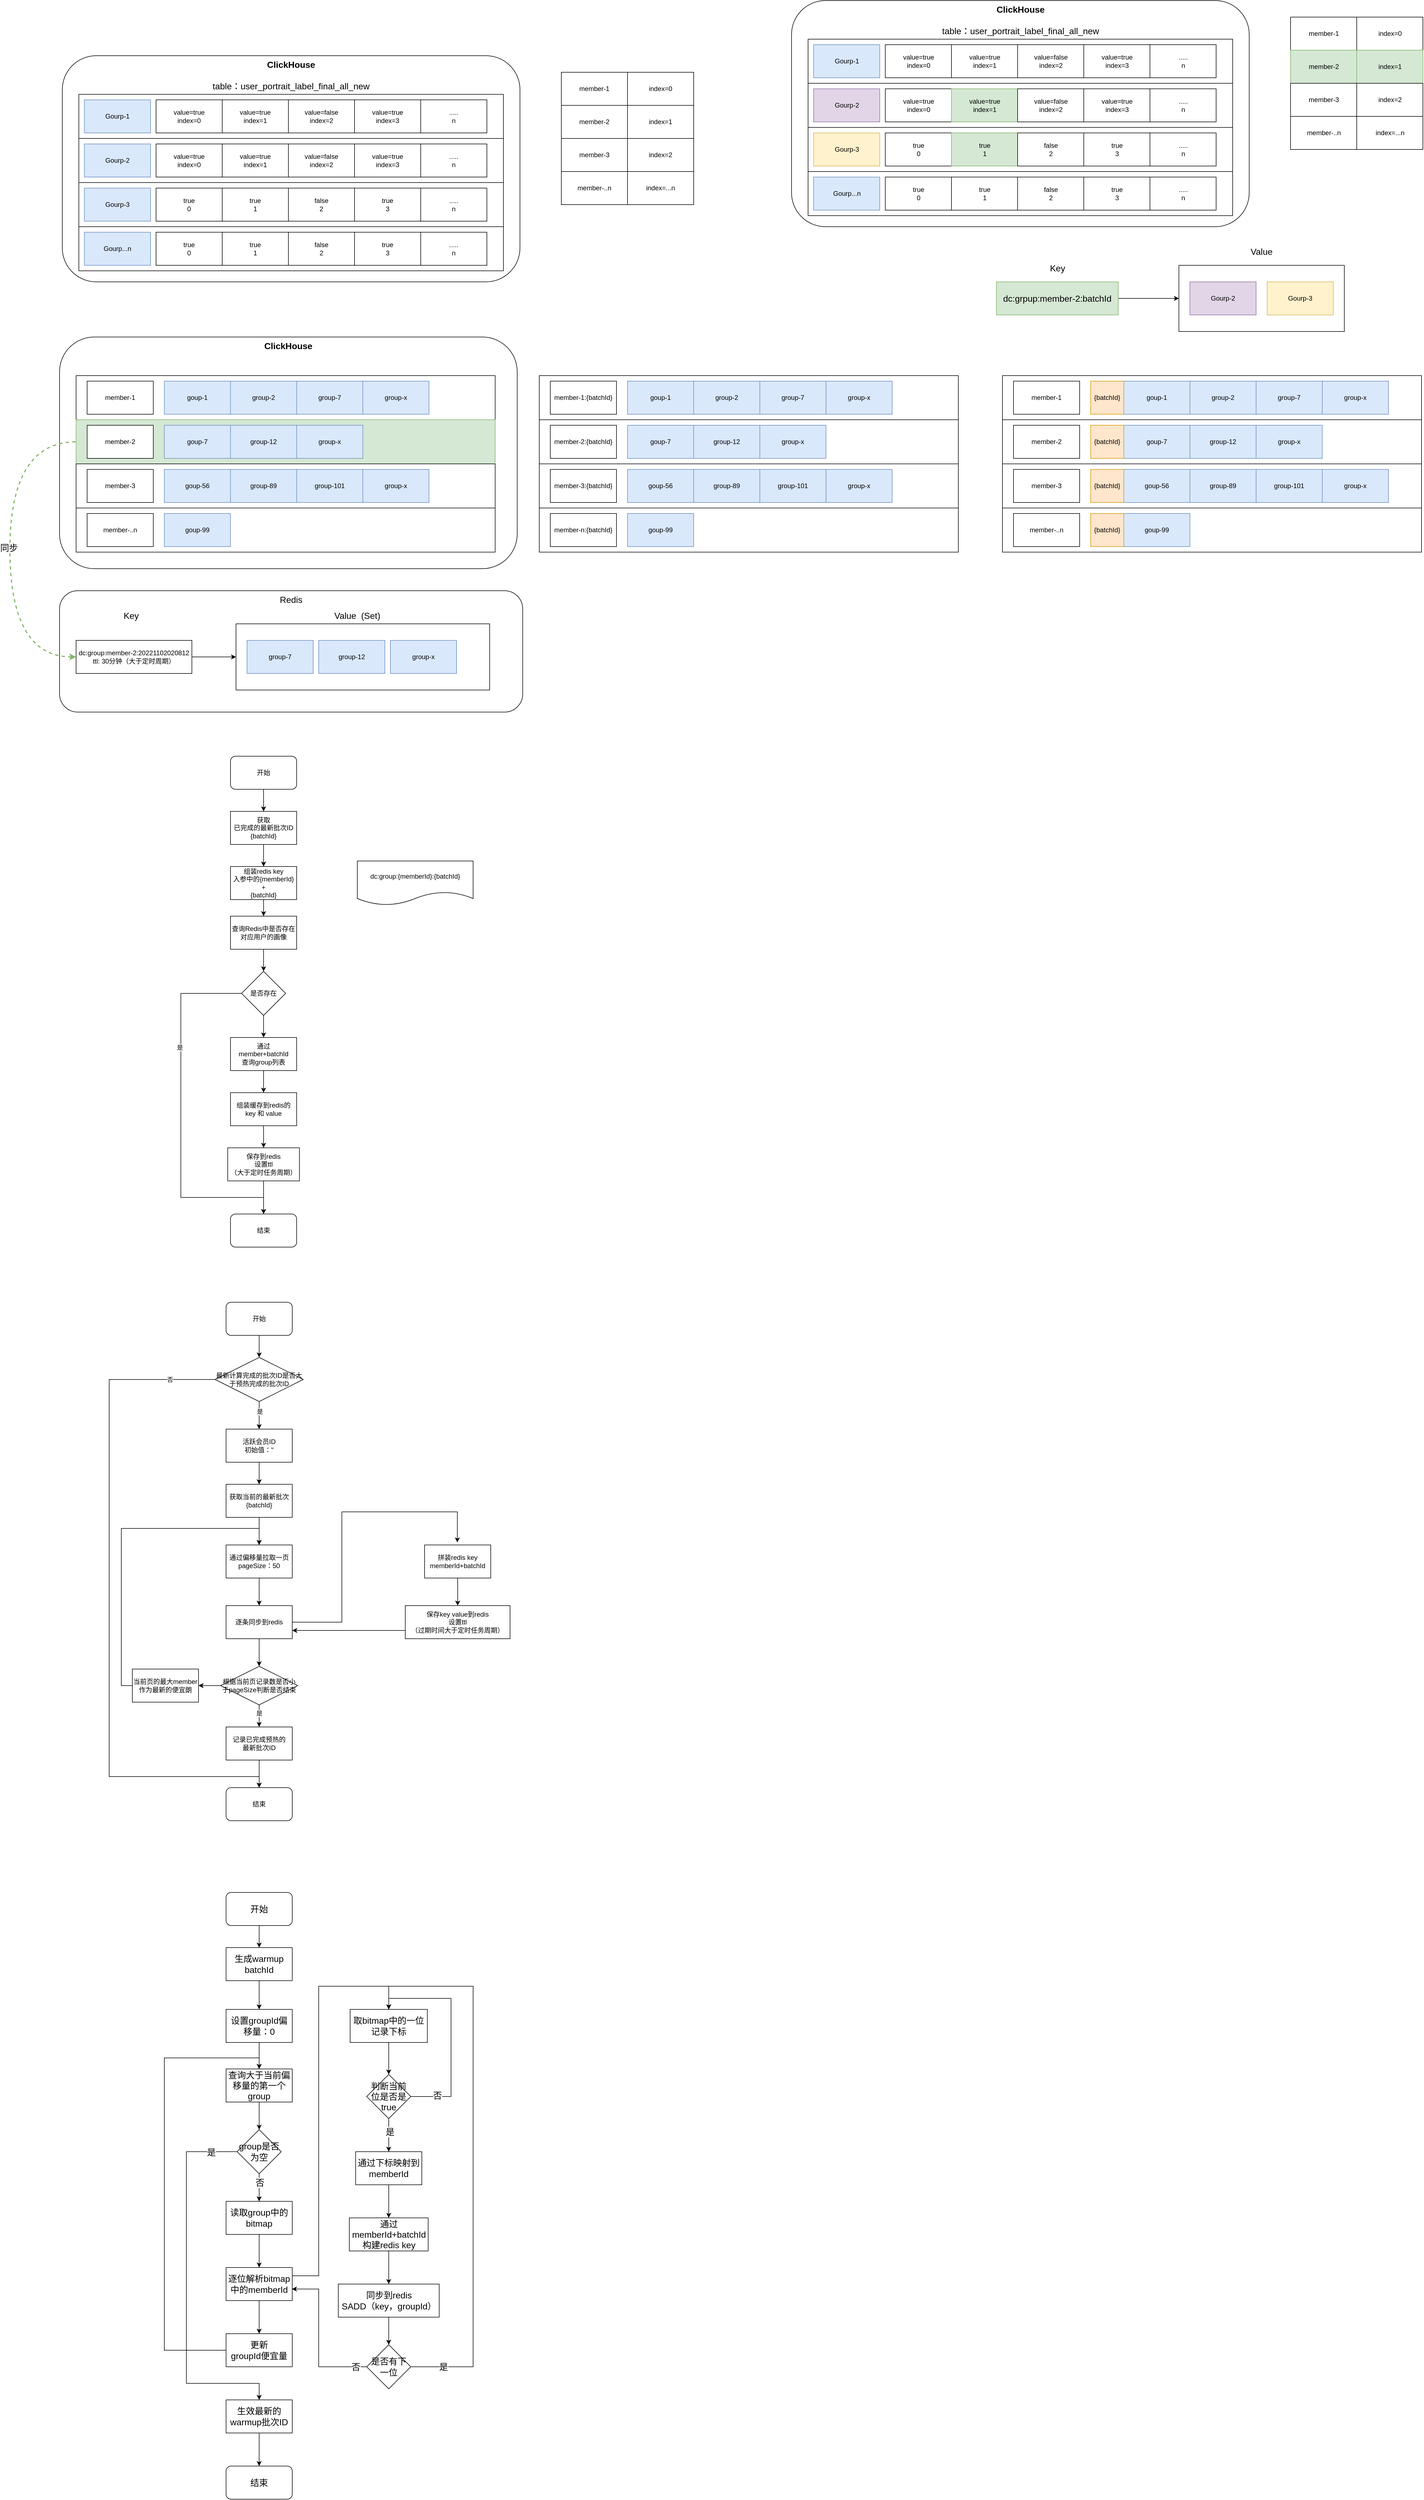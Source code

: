 <mxfile version="20.5.1" type="github">
  <diagram id="GxGMouDFHkgMhzsaOCU6" name="第 1 页">
    <mxGraphModel dx="1754" dy="596" grid="1" gridSize="10" guides="1" tooltips="1" connect="1" arrows="1" fold="1" page="1" pageScale="1" pageWidth="827" pageHeight="1169" math="0" shadow="0">
      <root>
        <mxCell id="0" />
        <mxCell id="1" parent="0" />
        <mxCell id="ymVFFXbmdIwkiD_EwIhI-184" value="Redis" style="rounded=1;whiteSpace=wrap;html=1;fontSize=16;verticalAlign=top;fillColor=none;" vertex="1" parent="1">
          <mxGeometry x="10" y="1190" width="840" height="220" as="geometry" />
        </mxCell>
        <mxCell id="ymVFFXbmdIwkiD_EwIhI-183" value="ClickHouse" style="rounded=1;whiteSpace=wrap;html=1;verticalAlign=top;fontStyle=1;fontSize=16;fillColor=none;" vertex="1" parent="1">
          <mxGeometry x="10" y="730" width="830" height="420" as="geometry" />
        </mxCell>
        <mxCell id="ymVFFXbmdIwkiD_EwIhI-59" value="" style="rounded=0;whiteSpace=wrap;html=1;" vertex="1" parent="1">
          <mxGeometry x="40" y="800" width="760" height="80" as="geometry" />
        </mxCell>
        <mxCell id="ymVFFXbmdIwkiD_EwIhI-60" value="member-1" style="rounded=0;whiteSpace=wrap;html=1;" vertex="1" parent="1">
          <mxGeometry x="60" y="810" width="120" height="60" as="geometry" />
        </mxCell>
        <mxCell id="ymVFFXbmdIwkiD_EwIhI-61" value="goup-1" style="rounded=0;whiteSpace=wrap;html=1;fillColor=#dae8fc;strokeColor=#6c8ebf;" vertex="1" parent="1">
          <mxGeometry x="200" y="810" width="120" height="60" as="geometry" />
        </mxCell>
        <mxCell id="ymVFFXbmdIwkiD_EwIhI-62" value="group-2" style="rounded=0;whiteSpace=wrap;html=1;fillColor=#dae8fc;strokeColor=#6c8ebf;" vertex="1" parent="1">
          <mxGeometry x="320" y="810" width="120" height="60" as="geometry" />
        </mxCell>
        <mxCell id="ymVFFXbmdIwkiD_EwIhI-63" value="group-7" style="rounded=0;whiteSpace=wrap;html=1;fillColor=#dae8fc;strokeColor=#6c8ebf;" vertex="1" parent="1">
          <mxGeometry x="440" y="810" width="120" height="60" as="geometry" />
        </mxCell>
        <mxCell id="ymVFFXbmdIwkiD_EwIhI-64" value="group-x" style="rounded=0;whiteSpace=wrap;html=1;fillColor=#dae8fc;strokeColor=#6c8ebf;" vertex="1" parent="1">
          <mxGeometry x="560" y="810" width="120" height="60" as="geometry" />
        </mxCell>
        <mxCell id="ymVFFXbmdIwkiD_EwIhI-65" value="" style="rounded=0;whiteSpace=wrap;html=1;fillColor=#d5e8d4;strokeColor=#82b366;" vertex="1" parent="1">
          <mxGeometry x="40" y="880" width="760" height="80" as="geometry" />
        </mxCell>
        <mxCell id="ymVFFXbmdIwkiD_EwIhI-66" value="member-2" style="rounded=0;whiteSpace=wrap;html=1;" vertex="1" parent="1">
          <mxGeometry x="60" y="890" width="120" height="60" as="geometry" />
        </mxCell>
        <mxCell id="ymVFFXbmdIwkiD_EwIhI-67" value="goup-7" style="rounded=0;whiteSpace=wrap;html=1;fillColor=#dae8fc;strokeColor=#6c8ebf;" vertex="1" parent="1">
          <mxGeometry x="200" y="890" width="120" height="60" as="geometry" />
        </mxCell>
        <mxCell id="ymVFFXbmdIwkiD_EwIhI-68" value="group-12" style="rounded=0;whiteSpace=wrap;html=1;fillColor=#dae8fc;strokeColor=#6c8ebf;" vertex="1" parent="1">
          <mxGeometry x="320" y="890" width="120" height="60" as="geometry" />
        </mxCell>
        <mxCell id="ymVFFXbmdIwkiD_EwIhI-70" value="group-x" style="rounded=0;whiteSpace=wrap;html=1;fillColor=#dae8fc;strokeColor=#6c8ebf;" vertex="1" parent="1">
          <mxGeometry x="440" y="890" width="120" height="60" as="geometry" />
        </mxCell>
        <mxCell id="ymVFFXbmdIwkiD_EwIhI-71" value="" style="rounded=0;whiteSpace=wrap;html=1;" vertex="1" parent="1">
          <mxGeometry x="40" y="960" width="760" height="80" as="geometry" />
        </mxCell>
        <mxCell id="ymVFFXbmdIwkiD_EwIhI-72" value="member-3" style="rounded=0;whiteSpace=wrap;html=1;" vertex="1" parent="1">
          <mxGeometry x="60" y="970" width="120" height="60" as="geometry" />
        </mxCell>
        <mxCell id="ymVFFXbmdIwkiD_EwIhI-73" value="goup-56" style="rounded=0;whiteSpace=wrap;html=1;fillColor=#dae8fc;strokeColor=#6c8ebf;" vertex="1" parent="1">
          <mxGeometry x="200" y="970" width="120" height="60" as="geometry" />
        </mxCell>
        <mxCell id="ymVFFXbmdIwkiD_EwIhI-74" value="group-89" style="rounded=0;whiteSpace=wrap;html=1;fillColor=#dae8fc;strokeColor=#6c8ebf;" vertex="1" parent="1">
          <mxGeometry x="320" y="970" width="120" height="60" as="geometry" />
        </mxCell>
        <mxCell id="ymVFFXbmdIwkiD_EwIhI-75" value="group-101" style="rounded=0;whiteSpace=wrap;html=1;fillColor=#dae8fc;strokeColor=#6c8ebf;" vertex="1" parent="1">
          <mxGeometry x="440" y="970" width="120" height="60" as="geometry" />
        </mxCell>
        <mxCell id="ymVFFXbmdIwkiD_EwIhI-76" value="group-x" style="rounded=0;whiteSpace=wrap;html=1;fillColor=#dae8fc;strokeColor=#6c8ebf;" vertex="1" parent="1">
          <mxGeometry x="560" y="970" width="120" height="60" as="geometry" />
        </mxCell>
        <mxCell id="ymVFFXbmdIwkiD_EwIhI-77" value="" style="rounded=0;whiteSpace=wrap;html=1;" vertex="1" parent="1">
          <mxGeometry x="40" y="1040" width="760" height="80" as="geometry" />
        </mxCell>
        <mxCell id="ymVFFXbmdIwkiD_EwIhI-78" value="member-..n" style="rounded=0;whiteSpace=wrap;html=1;" vertex="1" parent="1">
          <mxGeometry x="60" y="1050" width="120" height="60" as="geometry" />
        </mxCell>
        <mxCell id="ymVFFXbmdIwkiD_EwIhI-79" value="goup-99" style="rounded=0;whiteSpace=wrap;html=1;fillColor=#dae8fc;strokeColor=#6c8ebf;" vertex="1" parent="1">
          <mxGeometry x="200" y="1050" width="120" height="60" as="geometry" />
        </mxCell>
        <mxCell id="ymVFFXbmdIwkiD_EwIhI-85" style="edgeStyle=orthogonalEdgeStyle;rounded=0;orthogonalLoop=1;jettySize=auto;html=1;entryX=0;entryY=0.5;entryDx=0;entryDy=0;" edge="1" parent="1" source="ymVFFXbmdIwkiD_EwIhI-83" target="ymVFFXbmdIwkiD_EwIhI-84">
          <mxGeometry relative="1" as="geometry" />
        </mxCell>
        <mxCell id="ymVFFXbmdIwkiD_EwIhI-187" style="edgeStyle=orthogonalEdgeStyle;rounded=0;orthogonalLoop=1;jettySize=auto;html=1;fontSize=16;curved=1;exitX=0;exitY=0.5;exitDx=0;exitDy=0;startArrow=classic;startFill=1;dashed=1;endArrow=none;endFill=0;fillColor=#d5e8d4;strokeColor=#82b366;strokeWidth=2;" edge="1" parent="1" source="ymVFFXbmdIwkiD_EwIhI-83">
          <mxGeometry relative="1" as="geometry">
            <mxPoint x="40" y="920" as="targetPoint" />
            <Array as="points">
              <mxPoint x="-80" y="1310" />
              <mxPoint x="-80" y="920" />
            </Array>
          </mxGeometry>
        </mxCell>
        <mxCell id="ymVFFXbmdIwkiD_EwIhI-188" value="同步" style="edgeLabel;html=1;align=center;verticalAlign=middle;resizable=0;points=[];fontSize=16;" vertex="1" connectable="0" parent="ymVFFXbmdIwkiD_EwIhI-187">
          <mxGeometry x="0.009" y="2" relative="1" as="geometry">
            <mxPoint as="offset" />
          </mxGeometry>
        </mxCell>
        <mxCell id="ymVFFXbmdIwkiD_EwIhI-83" value="dc:group:member-2:20221102020812&lt;br&gt;ttl: 30分钟（大于定时周期）" style="rounded=0;whiteSpace=wrap;html=1;" vertex="1" parent="1">
          <mxGeometry x="40" y="1280" width="210" height="60" as="geometry" />
        </mxCell>
        <mxCell id="ymVFFXbmdIwkiD_EwIhI-84" value="" style="rounded=0;whiteSpace=wrap;html=1;" vertex="1" parent="1">
          <mxGeometry x="330" y="1250" width="460" height="120" as="geometry" />
        </mxCell>
        <mxCell id="ymVFFXbmdIwkiD_EwIhI-86" value="group-7" style="rounded=0;whiteSpace=wrap;html=1;fillColor=#dae8fc;strokeColor=#6c8ebf;" vertex="1" parent="1">
          <mxGeometry x="350" y="1280" width="120" height="60" as="geometry" />
        </mxCell>
        <mxCell id="ymVFFXbmdIwkiD_EwIhI-87" value="group-12" style="rounded=0;whiteSpace=wrap;html=1;fillColor=#dae8fc;strokeColor=#6c8ebf;" vertex="1" parent="1">
          <mxGeometry x="480" y="1280" width="120" height="60" as="geometry" />
        </mxCell>
        <mxCell id="ymVFFXbmdIwkiD_EwIhI-88" value="group-x" style="rounded=0;whiteSpace=wrap;html=1;fillColor=#dae8fc;strokeColor=#6c8ebf;" vertex="1" parent="1">
          <mxGeometry x="610" y="1280" width="120" height="60" as="geometry" />
        </mxCell>
        <mxCell id="ymVFFXbmdIwkiD_EwIhI-96" style="edgeStyle=orthogonalEdgeStyle;rounded=0;orthogonalLoop=1;jettySize=auto;html=1;entryX=0.5;entryY=0;entryDx=0;entryDy=0;" edge="1" parent="1" source="ymVFFXbmdIwkiD_EwIhI-89" target="ymVFFXbmdIwkiD_EwIhI-90">
          <mxGeometry relative="1" as="geometry" />
        </mxCell>
        <mxCell id="ymVFFXbmdIwkiD_EwIhI-89" value="开始" style="rounded=1;whiteSpace=wrap;html=1;" vertex="1" parent="1">
          <mxGeometry x="320" y="1490" width="120" height="60" as="geometry" />
        </mxCell>
        <mxCell id="ymVFFXbmdIwkiD_EwIhI-97" style="edgeStyle=orthogonalEdgeStyle;rounded=0;orthogonalLoop=1;jettySize=auto;html=1;entryX=0.5;entryY=0;entryDx=0;entryDy=0;" edge="1" parent="1" source="ymVFFXbmdIwkiD_EwIhI-90" target="ymVFFXbmdIwkiD_EwIhI-91">
          <mxGeometry relative="1" as="geometry" />
        </mxCell>
        <mxCell id="ymVFFXbmdIwkiD_EwIhI-90" value="获取&lt;br&gt;已完成的最新批次ID&lt;br&gt;{batchId}" style="rounded=0;whiteSpace=wrap;html=1;" vertex="1" parent="1">
          <mxGeometry x="320" y="1590" width="120" height="60" as="geometry" />
        </mxCell>
        <mxCell id="ymVFFXbmdIwkiD_EwIhI-98" style="edgeStyle=orthogonalEdgeStyle;rounded=0;orthogonalLoop=1;jettySize=auto;html=1;entryX=0.5;entryY=0;entryDx=0;entryDy=0;" edge="1" parent="1" source="ymVFFXbmdIwkiD_EwIhI-91" target="ymVFFXbmdIwkiD_EwIhI-93">
          <mxGeometry relative="1" as="geometry" />
        </mxCell>
        <mxCell id="ymVFFXbmdIwkiD_EwIhI-91" value="组装redis key&lt;br&gt;入参中的{memberId}&lt;br&gt;+&lt;br&gt;{batchId}" style="rounded=0;whiteSpace=wrap;html=1;" vertex="1" parent="1">
          <mxGeometry x="320" y="1690" width="120" height="60" as="geometry" />
        </mxCell>
        <mxCell id="ymVFFXbmdIwkiD_EwIhI-92" value="dc:group:{memberId}:{batchId}" style="shape=document;whiteSpace=wrap;html=1;boundedLbl=1;" vertex="1" parent="1">
          <mxGeometry x="550" y="1680" width="210" height="80" as="geometry" />
        </mxCell>
        <mxCell id="ymVFFXbmdIwkiD_EwIhI-99" style="edgeStyle=orthogonalEdgeStyle;rounded=0;orthogonalLoop=1;jettySize=auto;html=1;entryX=0.5;entryY=0;entryDx=0;entryDy=0;" edge="1" parent="1" source="ymVFFXbmdIwkiD_EwIhI-93" target="ymVFFXbmdIwkiD_EwIhI-94">
          <mxGeometry relative="1" as="geometry" />
        </mxCell>
        <mxCell id="ymVFFXbmdIwkiD_EwIhI-93" value="查询Redis中是否存在对应用户的画像" style="rounded=0;whiteSpace=wrap;html=1;" vertex="1" parent="1">
          <mxGeometry x="320" y="1780" width="120" height="60" as="geometry" />
        </mxCell>
        <mxCell id="ymVFFXbmdIwkiD_EwIhI-100" style="edgeStyle=orthogonalEdgeStyle;rounded=0;orthogonalLoop=1;jettySize=auto;html=1;entryX=0.5;entryY=0;entryDx=0;entryDy=0;" edge="1" parent="1" source="ymVFFXbmdIwkiD_EwIhI-94" target="ymVFFXbmdIwkiD_EwIhI-95">
          <mxGeometry relative="1" as="geometry">
            <Array as="points">
              <mxPoint x="230" y="1920" />
              <mxPoint x="230" y="2290" />
              <mxPoint x="380" y="2290" />
            </Array>
          </mxGeometry>
        </mxCell>
        <mxCell id="ymVFFXbmdIwkiD_EwIhI-101" value="是" style="edgeLabel;html=1;align=center;verticalAlign=middle;resizable=0;points=[];" vertex="1" connectable="0" parent="ymVFFXbmdIwkiD_EwIhI-100">
          <mxGeometry x="-0.37" y="-2" relative="1" as="geometry">
            <mxPoint as="offset" />
          </mxGeometry>
        </mxCell>
        <mxCell id="ymVFFXbmdIwkiD_EwIhI-147" style="edgeStyle=orthogonalEdgeStyle;rounded=0;orthogonalLoop=1;jettySize=auto;html=1;entryX=0.5;entryY=0;entryDx=0;entryDy=0;" edge="1" parent="1" source="ymVFFXbmdIwkiD_EwIhI-94" target="ymVFFXbmdIwkiD_EwIhI-102">
          <mxGeometry relative="1" as="geometry" />
        </mxCell>
        <mxCell id="ymVFFXbmdIwkiD_EwIhI-94" value="是否存在" style="rhombus;whiteSpace=wrap;html=1;" vertex="1" parent="1">
          <mxGeometry x="340" y="1880" width="80" height="80" as="geometry" />
        </mxCell>
        <mxCell id="ymVFFXbmdIwkiD_EwIhI-95" value="结束" style="rounded=1;whiteSpace=wrap;html=1;" vertex="1" parent="1">
          <mxGeometry x="320" y="2320" width="120" height="60" as="geometry" />
        </mxCell>
        <mxCell id="ymVFFXbmdIwkiD_EwIhI-149" style="edgeStyle=orthogonalEdgeStyle;rounded=0;orthogonalLoop=1;jettySize=auto;html=1;entryX=0.5;entryY=0;entryDx=0;entryDy=0;" edge="1" parent="1" source="ymVFFXbmdIwkiD_EwIhI-102" target="ymVFFXbmdIwkiD_EwIhI-148">
          <mxGeometry relative="1" as="geometry" />
        </mxCell>
        <mxCell id="ymVFFXbmdIwkiD_EwIhI-102" value="通过&lt;br&gt;member+batchId&lt;br&gt;查询group列表" style="rounded=0;whiteSpace=wrap;html=1;" vertex="1" parent="1">
          <mxGeometry x="320" y="2000" width="120" height="60" as="geometry" />
        </mxCell>
        <mxCell id="ymVFFXbmdIwkiD_EwIhI-103" value="" style="rounded=0;whiteSpace=wrap;html=1;" vertex="1" parent="1">
          <mxGeometry x="880" y="800" width="760" height="80" as="geometry" />
        </mxCell>
        <mxCell id="ymVFFXbmdIwkiD_EwIhI-104" value="member-1:{batchId}" style="rounded=0;whiteSpace=wrap;html=1;" vertex="1" parent="1">
          <mxGeometry x="900" y="810" width="120" height="60" as="geometry" />
        </mxCell>
        <mxCell id="ymVFFXbmdIwkiD_EwIhI-105" value="goup-1" style="rounded=0;whiteSpace=wrap;html=1;fillColor=#dae8fc;strokeColor=#6c8ebf;" vertex="1" parent="1">
          <mxGeometry x="1040" y="810" width="120" height="60" as="geometry" />
        </mxCell>
        <mxCell id="ymVFFXbmdIwkiD_EwIhI-106" value="group-2" style="rounded=0;whiteSpace=wrap;html=1;fillColor=#dae8fc;strokeColor=#6c8ebf;" vertex="1" parent="1">
          <mxGeometry x="1160" y="810" width="120" height="60" as="geometry" />
        </mxCell>
        <mxCell id="ymVFFXbmdIwkiD_EwIhI-107" value="group-7" style="rounded=0;whiteSpace=wrap;html=1;fillColor=#dae8fc;strokeColor=#6c8ebf;" vertex="1" parent="1">
          <mxGeometry x="1280" y="810" width="120" height="60" as="geometry" />
        </mxCell>
        <mxCell id="ymVFFXbmdIwkiD_EwIhI-108" value="group-x" style="rounded=0;whiteSpace=wrap;html=1;fillColor=#dae8fc;strokeColor=#6c8ebf;" vertex="1" parent="1">
          <mxGeometry x="1400" y="810" width="120" height="60" as="geometry" />
        </mxCell>
        <mxCell id="ymVFFXbmdIwkiD_EwIhI-109" value="" style="rounded=0;whiteSpace=wrap;html=1;" vertex="1" parent="1">
          <mxGeometry x="880" y="880" width="760" height="80" as="geometry" />
        </mxCell>
        <mxCell id="ymVFFXbmdIwkiD_EwIhI-110" value="member-2:{batchId}" style="rounded=0;whiteSpace=wrap;html=1;" vertex="1" parent="1">
          <mxGeometry x="900" y="890" width="120" height="60" as="geometry" />
        </mxCell>
        <mxCell id="ymVFFXbmdIwkiD_EwIhI-111" value="goup-7" style="rounded=0;whiteSpace=wrap;html=1;fillColor=#dae8fc;strokeColor=#6c8ebf;" vertex="1" parent="1">
          <mxGeometry x="1040" y="890" width="120" height="60" as="geometry" />
        </mxCell>
        <mxCell id="ymVFFXbmdIwkiD_EwIhI-112" value="group-12" style="rounded=0;whiteSpace=wrap;html=1;fillColor=#dae8fc;strokeColor=#6c8ebf;" vertex="1" parent="1">
          <mxGeometry x="1160" y="890" width="120" height="60" as="geometry" />
        </mxCell>
        <mxCell id="ymVFFXbmdIwkiD_EwIhI-113" value="group-x" style="rounded=0;whiteSpace=wrap;html=1;fillColor=#dae8fc;strokeColor=#6c8ebf;" vertex="1" parent="1">
          <mxGeometry x="1280" y="890" width="120" height="60" as="geometry" />
        </mxCell>
        <mxCell id="ymVFFXbmdIwkiD_EwIhI-114" value="" style="rounded=0;whiteSpace=wrap;html=1;" vertex="1" parent="1">
          <mxGeometry x="880" y="960" width="760" height="80" as="geometry" />
        </mxCell>
        <mxCell id="ymVFFXbmdIwkiD_EwIhI-115" value="member-3:{batchId}" style="rounded=0;whiteSpace=wrap;html=1;" vertex="1" parent="1">
          <mxGeometry x="900" y="970" width="120" height="60" as="geometry" />
        </mxCell>
        <mxCell id="ymVFFXbmdIwkiD_EwIhI-116" value="goup-56" style="rounded=0;whiteSpace=wrap;html=1;fillColor=#dae8fc;strokeColor=#6c8ebf;" vertex="1" parent="1">
          <mxGeometry x="1040" y="970" width="120" height="60" as="geometry" />
        </mxCell>
        <mxCell id="ymVFFXbmdIwkiD_EwIhI-117" value="group-89" style="rounded=0;whiteSpace=wrap;html=1;fillColor=#dae8fc;strokeColor=#6c8ebf;" vertex="1" parent="1">
          <mxGeometry x="1160" y="970" width="120" height="60" as="geometry" />
        </mxCell>
        <mxCell id="ymVFFXbmdIwkiD_EwIhI-118" value="group-101" style="rounded=0;whiteSpace=wrap;html=1;fillColor=#dae8fc;strokeColor=#6c8ebf;" vertex="1" parent="1">
          <mxGeometry x="1280" y="970" width="120" height="60" as="geometry" />
        </mxCell>
        <mxCell id="ymVFFXbmdIwkiD_EwIhI-119" value="group-x" style="rounded=0;whiteSpace=wrap;html=1;fillColor=#dae8fc;strokeColor=#6c8ebf;" vertex="1" parent="1">
          <mxGeometry x="1400" y="970" width="120" height="60" as="geometry" />
        </mxCell>
        <mxCell id="ymVFFXbmdIwkiD_EwIhI-120" value="" style="rounded=0;whiteSpace=wrap;html=1;" vertex="1" parent="1">
          <mxGeometry x="880" y="1040" width="760" height="80" as="geometry" />
        </mxCell>
        <mxCell id="ymVFFXbmdIwkiD_EwIhI-121" value="member-n:{batchId}" style="rounded=0;whiteSpace=wrap;html=1;" vertex="1" parent="1">
          <mxGeometry x="900" y="1050" width="120" height="60" as="geometry" />
        </mxCell>
        <mxCell id="ymVFFXbmdIwkiD_EwIhI-122" value="goup-99" style="rounded=0;whiteSpace=wrap;html=1;fillColor=#dae8fc;strokeColor=#6c8ebf;" vertex="1" parent="1">
          <mxGeometry x="1040" y="1050" width="120" height="60" as="geometry" />
        </mxCell>
        <mxCell id="ymVFFXbmdIwkiD_EwIhI-123" value="" style="rounded=0;whiteSpace=wrap;html=1;" vertex="1" parent="1">
          <mxGeometry x="1720" y="800" width="760" height="80" as="geometry" />
        </mxCell>
        <mxCell id="ymVFFXbmdIwkiD_EwIhI-124" value="member-1" style="rounded=0;whiteSpace=wrap;html=1;" vertex="1" parent="1">
          <mxGeometry x="1740" y="810" width="120" height="60" as="geometry" />
        </mxCell>
        <mxCell id="ymVFFXbmdIwkiD_EwIhI-125" value="goup-1" style="rounded=0;whiteSpace=wrap;html=1;fillColor=#dae8fc;strokeColor=#6c8ebf;" vertex="1" parent="1">
          <mxGeometry x="1940" y="810" width="120" height="60" as="geometry" />
        </mxCell>
        <mxCell id="ymVFFXbmdIwkiD_EwIhI-126" value="group-2" style="rounded=0;whiteSpace=wrap;html=1;fillColor=#dae8fc;strokeColor=#6c8ebf;" vertex="1" parent="1">
          <mxGeometry x="2060" y="810" width="120" height="60" as="geometry" />
        </mxCell>
        <mxCell id="ymVFFXbmdIwkiD_EwIhI-127" value="group-7" style="rounded=0;whiteSpace=wrap;html=1;fillColor=#dae8fc;strokeColor=#6c8ebf;" vertex="1" parent="1">
          <mxGeometry x="2180" y="810" width="120" height="60" as="geometry" />
        </mxCell>
        <mxCell id="ymVFFXbmdIwkiD_EwIhI-128" value="group-x" style="rounded=0;whiteSpace=wrap;html=1;fillColor=#dae8fc;strokeColor=#6c8ebf;" vertex="1" parent="1">
          <mxGeometry x="2300" y="810" width="120" height="60" as="geometry" />
        </mxCell>
        <mxCell id="ymVFFXbmdIwkiD_EwIhI-129" value="" style="rounded=0;whiteSpace=wrap;html=1;" vertex="1" parent="1">
          <mxGeometry x="1720" y="880" width="760" height="80" as="geometry" />
        </mxCell>
        <mxCell id="ymVFFXbmdIwkiD_EwIhI-130" value="member-2" style="rounded=0;whiteSpace=wrap;html=1;" vertex="1" parent="1">
          <mxGeometry x="1740" y="890" width="120" height="60" as="geometry" />
        </mxCell>
        <mxCell id="ymVFFXbmdIwkiD_EwIhI-131" value="goup-7" style="rounded=0;whiteSpace=wrap;html=1;fillColor=#dae8fc;strokeColor=#6c8ebf;" vertex="1" parent="1">
          <mxGeometry x="1940" y="890" width="120" height="60" as="geometry" />
        </mxCell>
        <mxCell id="ymVFFXbmdIwkiD_EwIhI-132" value="group-12" style="rounded=0;whiteSpace=wrap;html=1;fillColor=#dae8fc;strokeColor=#6c8ebf;" vertex="1" parent="1">
          <mxGeometry x="2060" y="890" width="120" height="60" as="geometry" />
        </mxCell>
        <mxCell id="ymVFFXbmdIwkiD_EwIhI-133" value="group-x" style="rounded=0;whiteSpace=wrap;html=1;fillColor=#dae8fc;strokeColor=#6c8ebf;" vertex="1" parent="1">
          <mxGeometry x="2180" y="890" width="120" height="60" as="geometry" />
        </mxCell>
        <mxCell id="ymVFFXbmdIwkiD_EwIhI-134" value="" style="rounded=0;whiteSpace=wrap;html=1;" vertex="1" parent="1">
          <mxGeometry x="1720" y="960" width="760" height="80" as="geometry" />
        </mxCell>
        <mxCell id="ymVFFXbmdIwkiD_EwIhI-135" value="member-3" style="rounded=0;whiteSpace=wrap;html=1;" vertex="1" parent="1">
          <mxGeometry x="1740" y="970" width="120" height="60" as="geometry" />
        </mxCell>
        <mxCell id="ymVFFXbmdIwkiD_EwIhI-136" value="goup-56" style="rounded=0;whiteSpace=wrap;html=1;fillColor=#dae8fc;strokeColor=#6c8ebf;" vertex="1" parent="1">
          <mxGeometry x="1940" y="970" width="120" height="60" as="geometry" />
        </mxCell>
        <mxCell id="ymVFFXbmdIwkiD_EwIhI-137" value="group-89" style="rounded=0;whiteSpace=wrap;html=1;fillColor=#dae8fc;strokeColor=#6c8ebf;" vertex="1" parent="1">
          <mxGeometry x="2060" y="970" width="120" height="60" as="geometry" />
        </mxCell>
        <mxCell id="ymVFFXbmdIwkiD_EwIhI-138" value="group-101" style="rounded=0;whiteSpace=wrap;html=1;fillColor=#dae8fc;strokeColor=#6c8ebf;" vertex="1" parent="1">
          <mxGeometry x="2180" y="970" width="120" height="60" as="geometry" />
        </mxCell>
        <mxCell id="ymVFFXbmdIwkiD_EwIhI-139" value="group-x" style="rounded=0;whiteSpace=wrap;html=1;fillColor=#dae8fc;strokeColor=#6c8ebf;" vertex="1" parent="1">
          <mxGeometry x="2300" y="970" width="120" height="60" as="geometry" />
        </mxCell>
        <mxCell id="ymVFFXbmdIwkiD_EwIhI-140" value="" style="rounded=0;whiteSpace=wrap;html=1;" vertex="1" parent="1">
          <mxGeometry x="1720" y="1040" width="760" height="80" as="geometry" />
        </mxCell>
        <mxCell id="ymVFFXbmdIwkiD_EwIhI-141" value="member-..n" style="rounded=0;whiteSpace=wrap;html=1;" vertex="1" parent="1">
          <mxGeometry x="1740" y="1050" width="120" height="60" as="geometry" />
        </mxCell>
        <mxCell id="ymVFFXbmdIwkiD_EwIhI-142" value="goup-99" style="rounded=0;whiteSpace=wrap;html=1;fillColor=#dae8fc;strokeColor=#6c8ebf;" vertex="1" parent="1">
          <mxGeometry x="1940" y="1050" width="120" height="60" as="geometry" />
        </mxCell>
        <mxCell id="ymVFFXbmdIwkiD_EwIhI-143" value="{batchId}" style="rounded=0;whiteSpace=wrap;html=1;fillColor=#ffe6cc;strokeColor=#d79b00;" vertex="1" parent="1">
          <mxGeometry x="1880" y="810" width="60" height="60" as="geometry" />
        </mxCell>
        <mxCell id="ymVFFXbmdIwkiD_EwIhI-144" value="{batchId}" style="rounded=0;whiteSpace=wrap;html=1;fillColor=#ffe6cc;strokeColor=#d79b00;" vertex="1" parent="1">
          <mxGeometry x="1880" y="890" width="60" height="60" as="geometry" />
        </mxCell>
        <mxCell id="ymVFFXbmdIwkiD_EwIhI-145" value="{batchId}" style="rounded=0;whiteSpace=wrap;html=1;fillColor=#ffe6cc;strokeColor=#d79b00;" vertex="1" parent="1">
          <mxGeometry x="1880" y="970" width="60" height="60" as="geometry" />
        </mxCell>
        <mxCell id="ymVFFXbmdIwkiD_EwIhI-146" value="{batchId}" style="rounded=0;whiteSpace=wrap;html=1;fillColor=#ffe6cc;strokeColor=#d79b00;" vertex="1" parent="1">
          <mxGeometry x="1880" y="1050" width="60" height="60" as="geometry" />
        </mxCell>
        <mxCell id="ymVFFXbmdIwkiD_EwIhI-151" style="edgeStyle=orthogonalEdgeStyle;rounded=0;orthogonalLoop=1;jettySize=auto;html=1;entryX=0.5;entryY=0;entryDx=0;entryDy=0;" edge="1" parent="1" source="ymVFFXbmdIwkiD_EwIhI-148" target="ymVFFXbmdIwkiD_EwIhI-150">
          <mxGeometry relative="1" as="geometry" />
        </mxCell>
        <mxCell id="ymVFFXbmdIwkiD_EwIhI-148" value="组装缓存到redis的&lt;br&gt;key 和 value" style="rounded=0;whiteSpace=wrap;html=1;" vertex="1" parent="1">
          <mxGeometry x="320" y="2100" width="120" height="60" as="geometry" />
        </mxCell>
        <mxCell id="ymVFFXbmdIwkiD_EwIhI-152" style="edgeStyle=orthogonalEdgeStyle;rounded=0;orthogonalLoop=1;jettySize=auto;html=1;entryX=0.5;entryY=0;entryDx=0;entryDy=0;" edge="1" parent="1" source="ymVFFXbmdIwkiD_EwIhI-150" target="ymVFFXbmdIwkiD_EwIhI-95">
          <mxGeometry relative="1" as="geometry" />
        </mxCell>
        <mxCell id="ymVFFXbmdIwkiD_EwIhI-150" value="保存到redis&lt;br&gt;设置ttl&lt;br&gt;（大于定时任务周期）" style="rounded=0;whiteSpace=wrap;html=1;" vertex="1" parent="1">
          <mxGeometry x="315" y="2200" width="130" height="60" as="geometry" />
        </mxCell>
        <mxCell id="ymVFFXbmdIwkiD_EwIhI-180" style="edgeStyle=orthogonalEdgeStyle;rounded=0;orthogonalLoop=1;jettySize=auto;html=1;entryX=0.5;entryY=0;entryDx=0;entryDy=0;" edge="1" parent="1" source="ymVFFXbmdIwkiD_EwIhI-153" target="ymVFFXbmdIwkiD_EwIhI-177">
          <mxGeometry relative="1" as="geometry" />
        </mxCell>
        <mxCell id="ymVFFXbmdIwkiD_EwIhI-153" value="开始" style="rounded=1;whiteSpace=wrap;html=1;" vertex="1" parent="1">
          <mxGeometry x="312" y="2480" width="120" height="60" as="geometry" />
        </mxCell>
        <mxCell id="ymVFFXbmdIwkiD_EwIhI-174" style="edgeStyle=orthogonalEdgeStyle;rounded=0;orthogonalLoop=1;jettySize=auto;html=1;entryX=0.5;entryY=0;entryDx=0;entryDy=0;" edge="1" parent="1" source="ymVFFXbmdIwkiD_EwIhI-154" target="ymVFFXbmdIwkiD_EwIhI-156">
          <mxGeometry relative="1" as="geometry" />
        </mxCell>
        <mxCell id="ymVFFXbmdIwkiD_EwIhI-154" value="活跃会员ID&lt;br&gt;初始值：&#39;&#39;" style="rounded=0;whiteSpace=wrap;html=1;" vertex="1" parent="1">
          <mxGeometry x="312" y="2710" width="120" height="60" as="geometry" />
        </mxCell>
        <mxCell id="ymVFFXbmdIwkiD_EwIhI-172" style="edgeStyle=orthogonalEdgeStyle;rounded=0;orthogonalLoop=1;jettySize=auto;html=1;entryX=0.5;entryY=0;entryDx=0;entryDy=0;" edge="1" parent="1" source="ymVFFXbmdIwkiD_EwIhI-155" target="ymVFFXbmdIwkiD_EwIhI-157">
          <mxGeometry relative="1" as="geometry" />
        </mxCell>
        <mxCell id="ymVFFXbmdIwkiD_EwIhI-155" value="通过偏移量拉取一页&lt;br&gt;pageSize：50" style="rounded=0;whiteSpace=wrap;html=1;" vertex="1" parent="1">
          <mxGeometry x="312" y="2920" width="120" height="60" as="geometry" />
        </mxCell>
        <mxCell id="ymVFFXbmdIwkiD_EwIhI-175" style="edgeStyle=orthogonalEdgeStyle;rounded=0;orthogonalLoop=1;jettySize=auto;html=1;entryX=0.5;entryY=0;entryDx=0;entryDy=0;" edge="1" parent="1" source="ymVFFXbmdIwkiD_EwIhI-156" target="ymVFFXbmdIwkiD_EwIhI-155">
          <mxGeometry relative="1" as="geometry" />
        </mxCell>
        <mxCell id="ymVFFXbmdIwkiD_EwIhI-156" value="获取当前的最新批次&lt;br&gt;{batchId}" style="rounded=0;whiteSpace=wrap;html=1;" vertex="1" parent="1">
          <mxGeometry x="312" y="2810" width="120" height="60" as="geometry" />
        </mxCell>
        <mxCell id="ymVFFXbmdIwkiD_EwIhI-160" style="edgeStyle=orthogonalEdgeStyle;rounded=0;orthogonalLoop=1;jettySize=auto;html=1;entryX=0.495;entryY=-0.076;entryDx=0;entryDy=0;entryPerimeter=0;" edge="1" parent="1" source="ymVFFXbmdIwkiD_EwIhI-157" target="ymVFFXbmdIwkiD_EwIhI-158">
          <mxGeometry relative="1" as="geometry">
            <Array as="points">
              <mxPoint x="522" y="3060" />
              <mxPoint x="522" y="2860" />
              <mxPoint x="731" y="2860" />
            </Array>
          </mxGeometry>
        </mxCell>
        <mxCell id="ymVFFXbmdIwkiD_EwIhI-173" style="edgeStyle=orthogonalEdgeStyle;rounded=0;orthogonalLoop=1;jettySize=auto;html=1;entryX=0.5;entryY=0;entryDx=0;entryDy=0;" edge="1" parent="1" source="ymVFFXbmdIwkiD_EwIhI-157" target="ymVFFXbmdIwkiD_EwIhI-163">
          <mxGeometry relative="1" as="geometry" />
        </mxCell>
        <mxCell id="ymVFFXbmdIwkiD_EwIhI-157" value="逐条同步到redis" style="rounded=0;whiteSpace=wrap;html=1;" vertex="1" parent="1">
          <mxGeometry x="312" y="3030" width="120" height="60" as="geometry" />
        </mxCell>
        <mxCell id="ymVFFXbmdIwkiD_EwIhI-161" style="edgeStyle=orthogonalEdgeStyle;rounded=0;orthogonalLoop=1;jettySize=auto;html=1;entryX=0.5;entryY=0;entryDx=0;entryDy=0;" edge="1" parent="1" source="ymVFFXbmdIwkiD_EwIhI-158" target="ymVFFXbmdIwkiD_EwIhI-159">
          <mxGeometry relative="1" as="geometry" />
        </mxCell>
        <mxCell id="ymVFFXbmdIwkiD_EwIhI-158" value="拼装redis key&lt;br&gt;memberId+batchId" style="rounded=0;whiteSpace=wrap;html=1;" vertex="1" parent="1">
          <mxGeometry x="672" y="2920" width="120" height="60" as="geometry" />
        </mxCell>
        <mxCell id="ymVFFXbmdIwkiD_EwIhI-162" style="edgeStyle=orthogonalEdgeStyle;rounded=0;orthogonalLoop=1;jettySize=auto;html=1;entryX=1;entryY=0.75;entryDx=0;entryDy=0;exitX=0;exitY=0.75;exitDx=0;exitDy=0;" edge="1" parent="1" source="ymVFFXbmdIwkiD_EwIhI-159" target="ymVFFXbmdIwkiD_EwIhI-157">
          <mxGeometry relative="1" as="geometry" />
        </mxCell>
        <mxCell id="ymVFFXbmdIwkiD_EwIhI-159" value="保存key value到redis&lt;br&gt;设置ttl&lt;br&gt;（过期时间大于定时任务周期）" style="rounded=0;whiteSpace=wrap;html=1;" vertex="1" parent="1">
          <mxGeometry x="637" y="3030" width="190" height="60" as="geometry" />
        </mxCell>
        <mxCell id="ymVFFXbmdIwkiD_EwIhI-167" style="edgeStyle=orthogonalEdgeStyle;rounded=0;orthogonalLoop=1;jettySize=auto;html=1;" edge="1" parent="1" source="ymVFFXbmdIwkiD_EwIhI-163" target="ymVFFXbmdIwkiD_EwIhI-165">
          <mxGeometry relative="1" as="geometry" />
        </mxCell>
        <mxCell id="ymVFFXbmdIwkiD_EwIhI-168" value="是" style="edgeLabel;html=1;align=center;verticalAlign=middle;resizable=0;points=[];" vertex="1" connectable="0" parent="ymVFFXbmdIwkiD_EwIhI-167">
          <mxGeometry x="-0.282" relative="1" as="geometry">
            <mxPoint as="offset" />
          </mxGeometry>
        </mxCell>
        <mxCell id="ymVFFXbmdIwkiD_EwIhI-169" style="edgeStyle=orthogonalEdgeStyle;rounded=0;orthogonalLoop=1;jettySize=auto;html=1;" edge="1" parent="1" source="ymVFFXbmdIwkiD_EwIhI-163" target="ymVFFXbmdIwkiD_EwIhI-170">
          <mxGeometry relative="1" as="geometry">
            <mxPoint x="202" y="3175" as="targetPoint" />
          </mxGeometry>
        </mxCell>
        <mxCell id="ymVFFXbmdIwkiD_EwIhI-163" value="根据当前页记录数是否小于pageSize判断是否结束" style="rhombus;whiteSpace=wrap;html=1;" vertex="1" parent="1">
          <mxGeometry x="302" y="3140" width="140" height="70" as="geometry" />
        </mxCell>
        <mxCell id="ymVFFXbmdIwkiD_EwIhI-164" value="结束" style="rounded=1;whiteSpace=wrap;html=1;" vertex="1" parent="1">
          <mxGeometry x="312" y="3360" width="120" height="60" as="geometry" />
        </mxCell>
        <mxCell id="ymVFFXbmdIwkiD_EwIhI-176" style="edgeStyle=orthogonalEdgeStyle;rounded=0;orthogonalLoop=1;jettySize=auto;html=1;entryX=0.5;entryY=0;entryDx=0;entryDy=0;" edge="1" parent="1" source="ymVFFXbmdIwkiD_EwIhI-165" target="ymVFFXbmdIwkiD_EwIhI-164">
          <mxGeometry relative="1" as="geometry" />
        </mxCell>
        <mxCell id="ymVFFXbmdIwkiD_EwIhI-165" value="记录已完成预热的&lt;br&gt;最新批次ID" style="rounded=0;whiteSpace=wrap;html=1;" vertex="1" parent="1">
          <mxGeometry x="312" y="3250" width="120" height="60" as="geometry" />
        </mxCell>
        <mxCell id="ymVFFXbmdIwkiD_EwIhI-171" style="edgeStyle=orthogonalEdgeStyle;rounded=0;orthogonalLoop=1;jettySize=auto;html=1;entryX=0.5;entryY=0;entryDx=0;entryDy=0;exitX=0;exitY=0.5;exitDx=0;exitDy=0;" edge="1" parent="1" source="ymVFFXbmdIwkiD_EwIhI-170" target="ymVFFXbmdIwkiD_EwIhI-155">
          <mxGeometry relative="1" as="geometry">
            <Array as="points">
              <mxPoint x="122" y="3175" />
              <mxPoint x="122" y="2890" />
              <mxPoint x="372" y="2890" />
            </Array>
          </mxGeometry>
        </mxCell>
        <mxCell id="ymVFFXbmdIwkiD_EwIhI-170" value="当前页的最大member作为最新的便宜朗" style="rounded=0;whiteSpace=wrap;html=1;" vertex="1" parent="1">
          <mxGeometry x="142" y="3145" width="120" height="60" as="geometry" />
        </mxCell>
        <mxCell id="ymVFFXbmdIwkiD_EwIhI-178" style="edgeStyle=orthogonalEdgeStyle;rounded=0;orthogonalLoop=1;jettySize=auto;html=1;entryX=0.5;entryY=0;entryDx=0;entryDy=0;" edge="1" parent="1" source="ymVFFXbmdIwkiD_EwIhI-177" target="ymVFFXbmdIwkiD_EwIhI-154">
          <mxGeometry relative="1" as="geometry" />
        </mxCell>
        <mxCell id="ymVFFXbmdIwkiD_EwIhI-179" value="是" style="edgeLabel;html=1;align=center;verticalAlign=middle;resizable=0;points=[];" vertex="1" connectable="0" parent="ymVFFXbmdIwkiD_EwIhI-178">
          <mxGeometry x="-0.297" y="1" relative="1" as="geometry">
            <mxPoint as="offset" />
          </mxGeometry>
        </mxCell>
        <mxCell id="ymVFFXbmdIwkiD_EwIhI-181" style="edgeStyle=orthogonalEdgeStyle;rounded=0;orthogonalLoop=1;jettySize=auto;html=1;entryX=0.5;entryY=0;entryDx=0;entryDy=0;" edge="1" parent="1" source="ymVFFXbmdIwkiD_EwIhI-177" target="ymVFFXbmdIwkiD_EwIhI-164">
          <mxGeometry relative="1" as="geometry">
            <Array as="points">
              <mxPoint x="100" y="2620" />
              <mxPoint x="100" y="3340" />
              <mxPoint x="372" y="3340" />
            </Array>
          </mxGeometry>
        </mxCell>
        <mxCell id="ymVFFXbmdIwkiD_EwIhI-182" value="否" style="edgeLabel;html=1;align=center;verticalAlign=middle;resizable=0;points=[];" vertex="1" connectable="0" parent="ymVFFXbmdIwkiD_EwIhI-181">
          <mxGeometry x="-0.864" relative="1" as="geometry">
            <mxPoint as="offset" />
          </mxGeometry>
        </mxCell>
        <mxCell id="ymVFFXbmdIwkiD_EwIhI-177" value="最新计算完成的批次ID是否大于预热完成的批次ID" style="rhombus;whiteSpace=wrap;html=1;" vertex="1" parent="1">
          <mxGeometry x="292" y="2580" width="160" height="80" as="geometry" />
        </mxCell>
        <mxCell id="ymVFFXbmdIwkiD_EwIhI-185" value="Key" style="text;html=1;strokeColor=none;fillColor=none;align=center;verticalAlign=middle;whiteSpace=wrap;rounded=0;fontSize=16;" vertex="1" parent="1">
          <mxGeometry x="110" y="1220" width="60" height="30" as="geometry" />
        </mxCell>
        <mxCell id="ymVFFXbmdIwkiD_EwIhI-186" value="Value&amp;nbsp; (Set)" style="text;html=1;strokeColor=none;fillColor=none;align=center;verticalAlign=middle;whiteSpace=wrap;rounded=0;fontSize=16;" vertex="1" parent="1">
          <mxGeometry x="500" y="1220" width="100" height="30" as="geometry" />
        </mxCell>
        <mxCell id="ymVFFXbmdIwkiD_EwIhI-189" value="" style="group" vertex="1" connectable="0" parent="1">
          <mxGeometry x="920" y="250" width="240" height="240" as="geometry" />
        </mxCell>
        <mxCell id="ymVFFXbmdIwkiD_EwIhI-49" value="" style="group" vertex="1" connectable="0" parent="ymVFFXbmdIwkiD_EwIhI-189">
          <mxGeometry width="240" height="60" as="geometry" />
        </mxCell>
        <mxCell id="ymVFFXbmdIwkiD_EwIhI-46" value="member-1" style="rounded=0;whiteSpace=wrap;html=1;" vertex="1" parent="ymVFFXbmdIwkiD_EwIhI-49">
          <mxGeometry width="120" height="60" as="geometry" />
        </mxCell>
        <mxCell id="ymVFFXbmdIwkiD_EwIhI-47" value="index=0" style="rounded=0;whiteSpace=wrap;html=1;" vertex="1" parent="ymVFFXbmdIwkiD_EwIhI-49">
          <mxGeometry x="120" width="120" height="60" as="geometry" />
        </mxCell>
        <mxCell id="ymVFFXbmdIwkiD_EwIhI-50" value="" style="group" vertex="1" connectable="0" parent="ymVFFXbmdIwkiD_EwIhI-189">
          <mxGeometry y="60" width="240" height="60" as="geometry" />
        </mxCell>
        <mxCell id="ymVFFXbmdIwkiD_EwIhI-51" value="member-2" style="rounded=0;whiteSpace=wrap;html=1;" vertex="1" parent="ymVFFXbmdIwkiD_EwIhI-50">
          <mxGeometry width="120" height="60" as="geometry" />
        </mxCell>
        <mxCell id="ymVFFXbmdIwkiD_EwIhI-52" value="index=1" style="rounded=0;whiteSpace=wrap;html=1;" vertex="1" parent="ymVFFXbmdIwkiD_EwIhI-50">
          <mxGeometry x="120" width="120" height="60" as="geometry" />
        </mxCell>
        <mxCell id="ymVFFXbmdIwkiD_EwIhI-53" value="" style="group" vertex="1" connectable="0" parent="ymVFFXbmdIwkiD_EwIhI-189">
          <mxGeometry y="120" width="240" height="60" as="geometry" />
        </mxCell>
        <mxCell id="ymVFFXbmdIwkiD_EwIhI-54" value="member-3" style="rounded=0;whiteSpace=wrap;html=1;" vertex="1" parent="ymVFFXbmdIwkiD_EwIhI-53">
          <mxGeometry width="120" height="60" as="geometry" />
        </mxCell>
        <mxCell id="ymVFFXbmdIwkiD_EwIhI-55" value="index=2" style="rounded=0;whiteSpace=wrap;html=1;" vertex="1" parent="ymVFFXbmdIwkiD_EwIhI-53">
          <mxGeometry x="120" width="120" height="60" as="geometry" />
        </mxCell>
        <mxCell id="ymVFFXbmdIwkiD_EwIhI-56" value="" style="group" vertex="1" connectable="0" parent="ymVFFXbmdIwkiD_EwIhI-189">
          <mxGeometry y="180" width="240" height="60" as="geometry" />
        </mxCell>
        <mxCell id="ymVFFXbmdIwkiD_EwIhI-57" value="member-..n" style="rounded=0;whiteSpace=wrap;html=1;" vertex="1" parent="ymVFFXbmdIwkiD_EwIhI-56">
          <mxGeometry width="120" height="60" as="geometry" />
        </mxCell>
        <mxCell id="ymVFFXbmdIwkiD_EwIhI-58" value="index=...n" style="rounded=0;whiteSpace=wrap;html=1;" vertex="1" parent="ymVFFXbmdIwkiD_EwIhI-56">
          <mxGeometry x="120" width="120" height="60" as="geometry" />
        </mxCell>
        <mxCell id="ymVFFXbmdIwkiD_EwIhI-19" value="" style="group" vertex="1" connectable="0" parent="1">
          <mxGeometry x="50" y="300" width="800" height="350" as="geometry" />
        </mxCell>
        <mxCell id="ymVFFXbmdIwkiD_EwIhI-194" value="" style="group" vertex="1" connectable="0" parent="ymVFFXbmdIwkiD_EwIhI-19">
          <mxGeometry x="-5" y="70" width="770" height="80" as="geometry" />
        </mxCell>
        <mxCell id="ymVFFXbmdIwkiD_EwIhI-20" value="" style="rounded=0;whiteSpace=wrap;html=1;" vertex="1" parent="ymVFFXbmdIwkiD_EwIhI-194">
          <mxGeometry width="770" height="80" as="geometry" />
        </mxCell>
        <mxCell id="ymVFFXbmdIwkiD_EwIhI-21" value="Gourp-2" style="rounded=0;whiteSpace=wrap;html=1;fillColor=#dae8fc;strokeColor=#6c8ebf;" vertex="1" parent="ymVFFXbmdIwkiD_EwIhI-194">
          <mxGeometry x="10" y="10" width="120" height="60" as="geometry" />
        </mxCell>
        <mxCell id="ymVFFXbmdIwkiD_EwIhI-22" value="" style="rounded=0;whiteSpace=wrap;html=1;" vertex="1" parent="ymVFFXbmdIwkiD_EwIhI-194">
          <mxGeometry x="140" y="10" width="580" height="60" as="geometry" />
        </mxCell>
        <mxCell id="ymVFFXbmdIwkiD_EwIhI-23" value="value=true&lt;br&gt;index=0" style="rounded=0;whiteSpace=wrap;html=1;" vertex="1" parent="ymVFFXbmdIwkiD_EwIhI-194">
          <mxGeometry x="140" y="10" width="120" height="60" as="geometry" />
        </mxCell>
        <mxCell id="ymVFFXbmdIwkiD_EwIhI-24" value="value=true&lt;br&gt;index=1" style="rounded=0;whiteSpace=wrap;html=1;" vertex="1" parent="ymVFFXbmdIwkiD_EwIhI-194">
          <mxGeometry x="260" y="10" width="120" height="60" as="geometry" />
        </mxCell>
        <mxCell id="ymVFFXbmdIwkiD_EwIhI-25" value="value=false&lt;br&gt;index=2" style="rounded=0;whiteSpace=wrap;html=1;" vertex="1" parent="ymVFFXbmdIwkiD_EwIhI-194">
          <mxGeometry x="380" y="10" width="120" height="60" as="geometry" />
        </mxCell>
        <mxCell id="ymVFFXbmdIwkiD_EwIhI-26" value="value=true&lt;br&gt;index=3" style="rounded=0;whiteSpace=wrap;html=1;" vertex="1" parent="ymVFFXbmdIwkiD_EwIhI-194">
          <mxGeometry x="500" y="10" width="120" height="60" as="geometry" />
        </mxCell>
        <mxCell id="ymVFFXbmdIwkiD_EwIhI-27" value=".....&lt;br&gt;n" style="rounded=0;whiteSpace=wrap;html=1;" vertex="1" parent="ymVFFXbmdIwkiD_EwIhI-194">
          <mxGeometry x="620" y="10" width="120" height="60" as="geometry" />
        </mxCell>
        <mxCell id="ymVFFXbmdIwkiD_EwIhI-38" value="" style="rounded=0;whiteSpace=wrap;html=1;" vertex="1" parent="ymVFFXbmdIwkiD_EwIhI-19">
          <mxGeometry x="-5" y="230" width="770" height="80" as="geometry" />
        </mxCell>
        <mxCell id="ymVFFXbmdIwkiD_EwIhI-39" value="Gourp...n" style="rounded=0;whiteSpace=wrap;html=1;fillColor=#dae8fc;strokeColor=#6c8ebf;" vertex="1" parent="ymVFFXbmdIwkiD_EwIhI-19">
          <mxGeometry x="5" y="240" width="120" height="60" as="geometry" />
        </mxCell>
        <mxCell id="ymVFFXbmdIwkiD_EwIhI-40" value="" style="rounded=0;whiteSpace=wrap;html=1;" vertex="1" parent="ymVFFXbmdIwkiD_EwIhI-19">
          <mxGeometry x="135" y="240" width="580" height="60" as="geometry" />
        </mxCell>
        <mxCell id="ymVFFXbmdIwkiD_EwIhI-41" value="true&lt;br&gt;0" style="rounded=0;whiteSpace=wrap;html=1;" vertex="1" parent="ymVFFXbmdIwkiD_EwIhI-19">
          <mxGeometry x="135" y="240" width="120" height="60" as="geometry" />
        </mxCell>
        <mxCell id="ymVFFXbmdIwkiD_EwIhI-42" value="true&lt;br&gt;1" style="rounded=0;whiteSpace=wrap;html=1;" vertex="1" parent="ymVFFXbmdIwkiD_EwIhI-19">
          <mxGeometry x="255" y="240" width="120" height="60" as="geometry" />
        </mxCell>
        <mxCell id="ymVFFXbmdIwkiD_EwIhI-43" value="false&lt;br&gt;2" style="rounded=0;whiteSpace=wrap;html=1;" vertex="1" parent="ymVFFXbmdIwkiD_EwIhI-19">
          <mxGeometry x="375" y="240" width="120" height="60" as="geometry" />
        </mxCell>
        <mxCell id="ymVFFXbmdIwkiD_EwIhI-44" value="true&lt;br&gt;3" style="rounded=0;whiteSpace=wrap;html=1;" vertex="1" parent="ymVFFXbmdIwkiD_EwIhI-19">
          <mxGeometry x="495" y="240" width="120" height="60" as="geometry" />
        </mxCell>
        <mxCell id="ymVFFXbmdIwkiD_EwIhI-45" value=".....&lt;br&gt;n" style="rounded=0;whiteSpace=wrap;html=1;" vertex="1" parent="ymVFFXbmdIwkiD_EwIhI-19">
          <mxGeometry x="615" y="240" width="120" height="60" as="geometry" />
        </mxCell>
        <mxCell id="ymVFFXbmdIwkiD_EwIhI-193" value="" style="group" vertex="1" connectable="0" parent="ymVFFXbmdIwkiD_EwIhI-19">
          <mxGeometry x="-5" y="-40" width="800" height="370" as="geometry" />
        </mxCell>
        <mxCell id="ymVFFXbmdIwkiD_EwIhI-18" value="" style="group" vertex="1" connectable="0" parent="ymVFFXbmdIwkiD_EwIhI-193">
          <mxGeometry y="30" width="800" height="340" as="geometry" />
        </mxCell>
        <mxCell id="ymVFFXbmdIwkiD_EwIhI-1" value="" style="rounded=0;whiteSpace=wrap;html=1;" vertex="1" parent="ymVFFXbmdIwkiD_EwIhI-18">
          <mxGeometry width="770" height="80" as="geometry" />
        </mxCell>
        <mxCell id="ymVFFXbmdIwkiD_EwIhI-2" value="Gourp-1" style="rounded=0;whiteSpace=wrap;html=1;fillColor=#dae8fc;strokeColor=#6c8ebf;" vertex="1" parent="ymVFFXbmdIwkiD_EwIhI-18">
          <mxGeometry x="10" y="10" width="120" height="60" as="geometry" />
        </mxCell>
        <mxCell id="ymVFFXbmdIwkiD_EwIhI-3" value="" style="rounded=0;whiteSpace=wrap;html=1;" vertex="1" parent="ymVFFXbmdIwkiD_EwIhI-18">
          <mxGeometry x="140" y="10" width="580" height="60" as="geometry" />
        </mxCell>
        <mxCell id="ymVFFXbmdIwkiD_EwIhI-4" value="value=true&lt;br&gt;index=0" style="rounded=0;whiteSpace=wrap;html=1;" vertex="1" parent="ymVFFXbmdIwkiD_EwIhI-18">
          <mxGeometry x="140" y="10" width="120" height="60" as="geometry" />
        </mxCell>
        <mxCell id="ymVFFXbmdIwkiD_EwIhI-5" value="value=true&lt;br&gt;index=1" style="rounded=0;whiteSpace=wrap;html=1;" vertex="1" parent="ymVFFXbmdIwkiD_EwIhI-18">
          <mxGeometry x="260" y="10" width="120" height="60" as="geometry" />
        </mxCell>
        <mxCell id="ymVFFXbmdIwkiD_EwIhI-6" value="value=false&lt;br&gt;index=2" style="rounded=0;whiteSpace=wrap;html=1;" vertex="1" parent="ymVFFXbmdIwkiD_EwIhI-18">
          <mxGeometry x="380" y="10" width="120" height="60" as="geometry" />
        </mxCell>
        <mxCell id="ymVFFXbmdIwkiD_EwIhI-7" value="value=true&lt;br&gt;index=3" style="rounded=0;whiteSpace=wrap;html=1;" vertex="1" parent="ymVFFXbmdIwkiD_EwIhI-18">
          <mxGeometry x="500" y="10" width="120" height="60" as="geometry" />
        </mxCell>
        <mxCell id="ymVFFXbmdIwkiD_EwIhI-9" value=".....&lt;br&gt;n" style="rounded=0;whiteSpace=wrap;html=1;" vertex="1" parent="ymVFFXbmdIwkiD_EwIhI-18">
          <mxGeometry x="620" y="10" width="120" height="60" as="geometry" />
        </mxCell>
        <mxCell id="ymVFFXbmdIwkiD_EwIhI-191" value="ClickHouse" style="rounded=1;whiteSpace=wrap;html=1;verticalAlign=top;fontStyle=1;fontSize=16;fillColor=none;" vertex="1" parent="ymVFFXbmdIwkiD_EwIhI-18">
          <mxGeometry x="-30" y="-70" width="830" height="410" as="geometry" />
        </mxCell>
        <mxCell id="ymVFFXbmdIwkiD_EwIhI-28" value="" style="group" vertex="1" connectable="0" parent="ymVFFXbmdIwkiD_EwIhI-193">
          <mxGeometry y="190" width="770" height="80" as="geometry" />
        </mxCell>
        <mxCell id="ymVFFXbmdIwkiD_EwIhI-29" value="" style="rounded=0;whiteSpace=wrap;html=1;" vertex="1" parent="ymVFFXbmdIwkiD_EwIhI-28">
          <mxGeometry width="770" height="80" as="geometry" />
        </mxCell>
        <mxCell id="ymVFFXbmdIwkiD_EwIhI-30" value="Gourp-3" style="rounded=0;whiteSpace=wrap;html=1;fillColor=#dae8fc;strokeColor=#6c8ebf;" vertex="1" parent="ymVFFXbmdIwkiD_EwIhI-28">
          <mxGeometry x="10" y="10" width="120" height="60" as="geometry" />
        </mxCell>
        <mxCell id="ymVFFXbmdIwkiD_EwIhI-31" value="" style="rounded=0;whiteSpace=wrap;html=1;" vertex="1" parent="ymVFFXbmdIwkiD_EwIhI-28">
          <mxGeometry x="140" y="10" width="580" height="60" as="geometry" />
        </mxCell>
        <mxCell id="ymVFFXbmdIwkiD_EwIhI-32" value="true&lt;br&gt;0" style="rounded=0;whiteSpace=wrap;html=1;" vertex="1" parent="ymVFFXbmdIwkiD_EwIhI-28">
          <mxGeometry x="140" y="10" width="120" height="60" as="geometry" />
        </mxCell>
        <mxCell id="ymVFFXbmdIwkiD_EwIhI-33" value="true&lt;br&gt;1" style="rounded=0;whiteSpace=wrap;html=1;" vertex="1" parent="ymVFFXbmdIwkiD_EwIhI-28">
          <mxGeometry x="260" y="10" width="120" height="60" as="geometry" />
        </mxCell>
        <mxCell id="ymVFFXbmdIwkiD_EwIhI-34" value="false&lt;br&gt;2" style="rounded=0;whiteSpace=wrap;html=1;" vertex="1" parent="ymVFFXbmdIwkiD_EwIhI-28">
          <mxGeometry x="380" y="10" width="120" height="60" as="geometry" />
        </mxCell>
        <mxCell id="ymVFFXbmdIwkiD_EwIhI-35" value="true&lt;br&gt;3" style="rounded=0;whiteSpace=wrap;html=1;" vertex="1" parent="ymVFFXbmdIwkiD_EwIhI-28">
          <mxGeometry x="500" y="10" width="120" height="60" as="geometry" />
        </mxCell>
        <mxCell id="ymVFFXbmdIwkiD_EwIhI-36" value=".....&lt;br&gt;n" style="rounded=0;whiteSpace=wrap;html=1;" vertex="1" parent="ymVFFXbmdIwkiD_EwIhI-28">
          <mxGeometry x="620" y="10" width="120" height="60" as="geometry" />
        </mxCell>
        <mxCell id="ymVFFXbmdIwkiD_EwIhI-192" value="table：user_portrait_label_final_all_new" style="text;html=1;strokeColor=none;fillColor=none;align=center;verticalAlign=middle;whiteSpace=wrap;rounded=0;fontSize=16;" vertex="1" parent="ymVFFXbmdIwkiD_EwIhI-193">
          <mxGeometry x="220" width="330" height="30" as="geometry" />
        </mxCell>
        <mxCell id="ymVFFXbmdIwkiD_EwIhI-224" style="edgeStyle=orthogonalEdgeStyle;rounded=0;orthogonalLoop=1;jettySize=auto;html=1;entryX=0.5;entryY=0;entryDx=0;entryDy=0;strokeWidth=1;fontSize=16;startArrow=none;startFill=0;endArrow=classic;endFill=1;" edge="1" parent="1" source="ymVFFXbmdIwkiD_EwIhI-197" target="ymVFFXbmdIwkiD_EwIhI-198">
          <mxGeometry relative="1" as="geometry" />
        </mxCell>
        <mxCell id="ymVFFXbmdIwkiD_EwIhI-197" value="开始" style="rounded=1;whiteSpace=wrap;html=1;fontSize=16;fillColor=none;" vertex="1" parent="1">
          <mxGeometry x="312" y="3550" width="120" height="60" as="geometry" />
        </mxCell>
        <mxCell id="ymVFFXbmdIwkiD_EwIhI-225" style="edgeStyle=orthogonalEdgeStyle;rounded=0;orthogonalLoop=1;jettySize=auto;html=1;entryX=0.5;entryY=0;entryDx=0;entryDy=0;strokeWidth=1;fontSize=16;startArrow=none;startFill=0;endArrow=classic;endFill=1;" edge="1" parent="1" source="ymVFFXbmdIwkiD_EwIhI-198" target="ymVFFXbmdIwkiD_EwIhI-199">
          <mxGeometry relative="1" as="geometry" />
        </mxCell>
        <mxCell id="ymVFFXbmdIwkiD_EwIhI-198" value="生成warmup&lt;br&gt;batchId" style="rounded=0;whiteSpace=wrap;html=1;fontSize=16;fillColor=none;" vertex="1" parent="1">
          <mxGeometry x="312" y="3650" width="120" height="60" as="geometry" />
        </mxCell>
        <mxCell id="ymVFFXbmdIwkiD_EwIhI-226" style="edgeStyle=orthogonalEdgeStyle;rounded=0;orthogonalLoop=1;jettySize=auto;html=1;entryX=0.5;entryY=0;entryDx=0;entryDy=0;strokeWidth=1;fontSize=16;startArrow=none;startFill=0;endArrow=classic;endFill=1;" edge="1" parent="1" source="ymVFFXbmdIwkiD_EwIhI-199" target="ymVFFXbmdIwkiD_EwIhI-201">
          <mxGeometry relative="1" as="geometry" />
        </mxCell>
        <mxCell id="ymVFFXbmdIwkiD_EwIhI-199" value="设置groupId偏移量：0" style="rounded=0;whiteSpace=wrap;html=1;fontSize=16;fillColor=none;" vertex="1" parent="1">
          <mxGeometry x="312" y="3762" width="120" height="60" as="geometry" />
        </mxCell>
        <mxCell id="ymVFFXbmdIwkiD_EwIhI-232" style="edgeStyle=orthogonalEdgeStyle;rounded=0;orthogonalLoop=1;jettySize=auto;html=1;entryX=0.5;entryY=0;entryDx=0;entryDy=0;strokeWidth=1;fontSize=16;startArrow=none;startFill=0;endArrow=classic;endFill=1;" edge="1" parent="1" source="ymVFFXbmdIwkiD_EwIhI-201" target="ymVFFXbmdIwkiD_EwIhI-231">
          <mxGeometry relative="1" as="geometry" />
        </mxCell>
        <mxCell id="ymVFFXbmdIwkiD_EwIhI-201" value="查询大于当前偏移量的第一个group" style="rounded=0;whiteSpace=wrap;html=1;fontSize=16;fillColor=none;" vertex="1" parent="1">
          <mxGeometry x="312" y="3870" width="120" height="60" as="geometry" />
        </mxCell>
        <mxCell id="ymVFFXbmdIwkiD_EwIhI-228" style="edgeStyle=orthogonalEdgeStyle;rounded=0;orthogonalLoop=1;jettySize=auto;html=1;entryX=0.5;entryY=0;entryDx=0;entryDy=0;strokeWidth=1;fontSize=16;startArrow=none;startFill=0;endArrow=classic;endFill=1;" edge="1" parent="1" source="ymVFFXbmdIwkiD_EwIhI-203" target="ymVFFXbmdIwkiD_EwIhI-204">
          <mxGeometry relative="1" as="geometry" />
        </mxCell>
        <mxCell id="ymVFFXbmdIwkiD_EwIhI-203" value="读取group中的bitmap" style="rounded=0;whiteSpace=wrap;html=1;fontSize=16;fillColor=none;" vertex="1" parent="1">
          <mxGeometry x="312" y="4110" width="120" height="60" as="geometry" />
        </mxCell>
        <mxCell id="ymVFFXbmdIwkiD_EwIhI-211" style="edgeStyle=orthogonalEdgeStyle;rounded=0;orthogonalLoop=1;jettySize=auto;html=1;entryX=0.5;entryY=0;entryDx=0;entryDy=0;strokeWidth=1;fontSize=16;startArrow=none;startFill=0;endArrow=classic;endFill=1;exitX=1;exitY=0.25;exitDx=0;exitDy=0;" edge="1" parent="1" source="ymVFFXbmdIwkiD_EwIhI-204" target="ymVFFXbmdIwkiD_EwIhI-205">
          <mxGeometry relative="1" as="geometry">
            <Array as="points">
              <mxPoint x="480" y="4245" />
              <mxPoint x="480" y="3720" />
              <mxPoint x="607" y="3720" />
            </Array>
          </mxGeometry>
        </mxCell>
        <mxCell id="ymVFFXbmdIwkiD_EwIhI-235" style="edgeStyle=orthogonalEdgeStyle;rounded=0;orthogonalLoop=1;jettySize=auto;html=1;entryX=0.5;entryY=0;entryDx=0;entryDy=0;strokeWidth=1;fontSize=16;startArrow=none;startFill=0;endArrow=classic;endFill=1;" edge="1" parent="1" source="ymVFFXbmdIwkiD_EwIhI-204" target="ymVFFXbmdIwkiD_EwIhI-230">
          <mxGeometry relative="1" as="geometry" />
        </mxCell>
        <mxCell id="ymVFFXbmdIwkiD_EwIhI-204" value="逐位解析bitmap中的memberId" style="rounded=0;whiteSpace=wrap;html=1;fontSize=16;fillColor=none;" vertex="1" parent="1">
          <mxGeometry x="312" y="4230" width="120" height="60" as="geometry" />
        </mxCell>
        <mxCell id="ymVFFXbmdIwkiD_EwIhI-210" style="edgeStyle=orthogonalEdgeStyle;curved=1;rounded=0;orthogonalLoop=1;jettySize=auto;html=1;entryX=0.5;entryY=0;entryDx=0;entryDy=0;strokeWidth=1;fontSize=16;startArrow=none;startFill=0;endArrow=classic;endFill=1;" edge="1" parent="1" source="ymVFFXbmdIwkiD_EwIhI-205" target="ymVFFXbmdIwkiD_EwIhI-206">
          <mxGeometry relative="1" as="geometry" />
        </mxCell>
        <mxCell id="ymVFFXbmdIwkiD_EwIhI-205" value="取bitmap中的一位&lt;br&gt;记录下标" style="rounded=0;whiteSpace=wrap;html=1;fontSize=16;fillColor=none;" vertex="1" parent="1">
          <mxGeometry x="537" y="3762" width="140" height="60" as="geometry" />
        </mxCell>
        <mxCell id="ymVFFXbmdIwkiD_EwIhI-208" style="edgeStyle=orthogonalEdgeStyle;curved=1;rounded=0;orthogonalLoop=1;jettySize=auto;html=1;entryX=0.5;entryY=0;entryDx=0;entryDy=0;strokeWidth=1;fontSize=16;startArrow=none;startFill=0;endArrow=classic;endFill=1;" edge="1" parent="1" source="ymVFFXbmdIwkiD_EwIhI-206" target="ymVFFXbmdIwkiD_EwIhI-207">
          <mxGeometry relative="1" as="geometry" />
        </mxCell>
        <mxCell id="ymVFFXbmdIwkiD_EwIhI-209" value="是" style="edgeLabel;html=1;align=center;verticalAlign=middle;resizable=0;points=[];fontSize=16;" vertex="1" connectable="0" parent="ymVFFXbmdIwkiD_EwIhI-208">
          <mxGeometry x="-0.212" y="2" relative="1" as="geometry">
            <mxPoint as="offset" />
          </mxGeometry>
        </mxCell>
        <mxCell id="ymVFFXbmdIwkiD_EwIhI-217" style="edgeStyle=orthogonalEdgeStyle;rounded=0;orthogonalLoop=1;jettySize=auto;html=1;entryX=0.5;entryY=0;entryDx=0;entryDy=0;strokeWidth=1;fontSize=16;startArrow=none;startFill=0;endArrow=classic;endFill=1;" edge="1" parent="1" source="ymVFFXbmdIwkiD_EwIhI-206" target="ymVFFXbmdIwkiD_EwIhI-205">
          <mxGeometry relative="1" as="geometry">
            <Array as="points">
              <mxPoint x="720" y="3920" />
              <mxPoint x="720" y="3742" />
              <mxPoint x="607" y="3742" />
            </Array>
          </mxGeometry>
        </mxCell>
        <mxCell id="ymVFFXbmdIwkiD_EwIhI-218" value="否" style="edgeLabel;html=1;align=center;verticalAlign=middle;resizable=0;points=[];fontSize=16;" vertex="1" connectable="0" parent="ymVFFXbmdIwkiD_EwIhI-217">
          <mxGeometry x="-0.749" y="2" relative="1" as="geometry">
            <mxPoint as="offset" />
          </mxGeometry>
        </mxCell>
        <mxCell id="ymVFFXbmdIwkiD_EwIhI-206" value="判断当前位是否是true" style="rhombus;whiteSpace=wrap;html=1;fontSize=16;fillColor=none;" vertex="1" parent="1">
          <mxGeometry x="567" y="3880" width="80" height="80" as="geometry" />
        </mxCell>
        <mxCell id="ymVFFXbmdIwkiD_EwIhI-213" style="edgeStyle=orthogonalEdgeStyle;rounded=0;orthogonalLoop=1;jettySize=auto;html=1;entryX=0.5;entryY=0;entryDx=0;entryDy=0;strokeWidth=1;fontSize=16;startArrow=none;startFill=0;endArrow=classic;endFill=1;" edge="1" parent="1" source="ymVFFXbmdIwkiD_EwIhI-207" target="ymVFFXbmdIwkiD_EwIhI-212">
          <mxGeometry relative="1" as="geometry" />
        </mxCell>
        <mxCell id="ymVFFXbmdIwkiD_EwIhI-207" value="通过下标映射到memberId" style="rounded=0;whiteSpace=wrap;html=1;fontSize=16;fillColor=none;" vertex="1" parent="1">
          <mxGeometry x="547" y="4020" width="120" height="60" as="geometry" />
        </mxCell>
        <mxCell id="ymVFFXbmdIwkiD_EwIhI-215" style="edgeStyle=orthogonalEdgeStyle;rounded=0;orthogonalLoop=1;jettySize=auto;html=1;entryX=0.5;entryY=0;entryDx=0;entryDy=0;strokeWidth=1;fontSize=16;startArrow=none;startFill=0;endArrow=classic;endFill=1;" edge="1" parent="1" source="ymVFFXbmdIwkiD_EwIhI-212" target="ymVFFXbmdIwkiD_EwIhI-214">
          <mxGeometry relative="1" as="geometry" />
        </mxCell>
        <mxCell id="ymVFFXbmdIwkiD_EwIhI-212" value="通过&lt;br&gt;memberId+batchId构建redis key" style="rounded=0;whiteSpace=wrap;html=1;fontSize=16;fillColor=none;" vertex="1" parent="1">
          <mxGeometry x="535.5" y="4140" width="143" height="60" as="geometry" />
        </mxCell>
        <mxCell id="ymVFFXbmdIwkiD_EwIhI-216" style="edgeStyle=orthogonalEdgeStyle;rounded=0;orthogonalLoop=1;jettySize=auto;html=1;entryX=0.5;entryY=0;entryDx=0;entryDy=0;strokeWidth=1;fontSize=16;startArrow=none;startFill=0;endArrow=classic;endFill=1;exitX=1;exitY=0.5;exitDx=0;exitDy=0;" edge="1" parent="1" source="ymVFFXbmdIwkiD_EwIhI-219" target="ymVFFXbmdIwkiD_EwIhI-205">
          <mxGeometry relative="1" as="geometry">
            <Array as="points">
              <mxPoint x="760" y="4410" />
              <mxPoint x="760" y="3720" />
              <mxPoint x="607" y="3720" />
            </Array>
          </mxGeometry>
        </mxCell>
        <mxCell id="ymVFFXbmdIwkiD_EwIhI-221" value="是" style="edgeLabel;html=1;align=center;verticalAlign=middle;resizable=0;points=[];fontSize=16;" vertex="1" connectable="0" parent="ymVFFXbmdIwkiD_EwIhI-216">
          <mxGeometry x="-0.882" relative="1" as="geometry">
            <mxPoint as="offset" />
          </mxGeometry>
        </mxCell>
        <mxCell id="ymVFFXbmdIwkiD_EwIhI-220" style="edgeStyle=orthogonalEdgeStyle;rounded=0;orthogonalLoop=1;jettySize=auto;html=1;entryX=0.5;entryY=0;entryDx=0;entryDy=0;strokeWidth=1;fontSize=16;startArrow=none;startFill=0;endArrow=classic;endFill=1;" edge="1" parent="1" source="ymVFFXbmdIwkiD_EwIhI-214" target="ymVFFXbmdIwkiD_EwIhI-219">
          <mxGeometry relative="1" as="geometry" />
        </mxCell>
        <mxCell id="ymVFFXbmdIwkiD_EwIhI-214" value="同步到redis&lt;br&gt;SADD（key，groupId）" style="rounded=0;whiteSpace=wrap;html=1;fontSize=16;fillColor=none;" vertex="1" parent="1">
          <mxGeometry x="515.5" y="4260" width="183" height="60" as="geometry" />
        </mxCell>
        <mxCell id="ymVFFXbmdIwkiD_EwIhI-222" style="edgeStyle=orthogonalEdgeStyle;rounded=0;orthogonalLoop=1;jettySize=auto;html=1;entryX=0.995;entryY=0.656;entryDx=0;entryDy=0;entryPerimeter=0;strokeWidth=1;fontSize=16;startArrow=none;startFill=0;endArrow=classic;endFill=1;" edge="1" parent="1" source="ymVFFXbmdIwkiD_EwIhI-219" target="ymVFFXbmdIwkiD_EwIhI-204">
          <mxGeometry relative="1" as="geometry">
            <Array as="points">
              <mxPoint x="480" y="4410" />
              <mxPoint x="480" y="4269" />
              <mxPoint x="431" y="4269" />
            </Array>
          </mxGeometry>
        </mxCell>
        <mxCell id="ymVFFXbmdIwkiD_EwIhI-223" value="否" style="edgeLabel;html=1;align=center;verticalAlign=middle;resizable=0;points=[];fontSize=16;" vertex="1" connectable="0" parent="ymVFFXbmdIwkiD_EwIhI-222">
          <mxGeometry x="-0.855" relative="1" as="geometry">
            <mxPoint as="offset" />
          </mxGeometry>
        </mxCell>
        <mxCell id="ymVFFXbmdIwkiD_EwIhI-219" value="是否有下一位" style="rhombus;whiteSpace=wrap;html=1;fontSize=16;fillColor=none;" vertex="1" parent="1">
          <mxGeometry x="567" y="4370" width="80" height="80" as="geometry" />
        </mxCell>
        <mxCell id="ymVFFXbmdIwkiD_EwIhI-236" style="edgeStyle=orthogonalEdgeStyle;rounded=0;orthogonalLoop=1;jettySize=auto;html=1;entryX=0.5;entryY=0;entryDx=0;entryDy=0;strokeWidth=1;fontSize=16;startArrow=none;startFill=0;endArrow=classic;endFill=1;" edge="1" parent="1" source="ymVFFXbmdIwkiD_EwIhI-230" target="ymVFFXbmdIwkiD_EwIhI-201">
          <mxGeometry relative="1" as="geometry">
            <Array as="points">
              <mxPoint x="200" y="4380" />
              <mxPoint x="200" y="3850" />
              <mxPoint x="372" y="3850" />
            </Array>
          </mxGeometry>
        </mxCell>
        <mxCell id="ymVFFXbmdIwkiD_EwIhI-230" value="更新&lt;br&gt;groupId便宜量" style="rounded=0;whiteSpace=wrap;html=1;fontSize=16;fillColor=none;" vertex="1" parent="1">
          <mxGeometry x="312" y="4350" width="120" height="60" as="geometry" />
        </mxCell>
        <mxCell id="ymVFFXbmdIwkiD_EwIhI-233" style="edgeStyle=orthogonalEdgeStyle;rounded=0;orthogonalLoop=1;jettySize=auto;html=1;entryX=0.5;entryY=0;entryDx=0;entryDy=0;strokeWidth=1;fontSize=16;startArrow=none;startFill=0;endArrow=classic;endFill=1;" edge="1" parent="1" source="ymVFFXbmdIwkiD_EwIhI-231" target="ymVFFXbmdIwkiD_EwIhI-203">
          <mxGeometry relative="1" as="geometry" />
        </mxCell>
        <mxCell id="ymVFFXbmdIwkiD_EwIhI-234" value="否" style="edgeLabel;html=1;align=center;verticalAlign=middle;resizable=0;points=[];fontSize=16;" vertex="1" connectable="0" parent="ymVFFXbmdIwkiD_EwIhI-233">
          <mxGeometry x="-0.383" y="1" relative="1" as="geometry">
            <mxPoint as="offset" />
          </mxGeometry>
        </mxCell>
        <mxCell id="ymVFFXbmdIwkiD_EwIhI-239" style="edgeStyle=orthogonalEdgeStyle;rounded=0;orthogonalLoop=1;jettySize=auto;html=1;entryX=0.5;entryY=0;entryDx=0;entryDy=0;strokeWidth=1;fontSize=16;startArrow=none;startFill=0;endArrow=classic;endFill=1;" edge="1" parent="1" source="ymVFFXbmdIwkiD_EwIhI-231" target="ymVFFXbmdIwkiD_EwIhI-238">
          <mxGeometry relative="1" as="geometry">
            <Array as="points">
              <mxPoint x="240" y="4020" />
              <mxPoint x="240" y="4440" />
              <mxPoint x="372" y="4440" />
            </Array>
          </mxGeometry>
        </mxCell>
        <mxCell id="ymVFFXbmdIwkiD_EwIhI-240" value="是" style="edgeLabel;html=1;align=center;verticalAlign=middle;resizable=0;points=[];fontSize=16;" vertex="1" connectable="0" parent="ymVFFXbmdIwkiD_EwIhI-239">
          <mxGeometry x="-0.86" y="1" relative="1" as="geometry">
            <mxPoint as="offset" />
          </mxGeometry>
        </mxCell>
        <mxCell id="ymVFFXbmdIwkiD_EwIhI-231" value="group是否为空" style="rhombus;whiteSpace=wrap;html=1;fontSize=16;fillColor=none;" vertex="1" parent="1">
          <mxGeometry x="332" y="3980" width="80" height="80" as="geometry" />
        </mxCell>
        <mxCell id="ymVFFXbmdIwkiD_EwIhI-237" value="结束" style="rounded=1;whiteSpace=wrap;html=1;fontSize=16;fillColor=none;" vertex="1" parent="1">
          <mxGeometry x="312" y="4590" width="120" height="60" as="geometry" />
        </mxCell>
        <mxCell id="ymVFFXbmdIwkiD_EwIhI-241" style="edgeStyle=orthogonalEdgeStyle;rounded=0;orthogonalLoop=1;jettySize=auto;html=1;entryX=0.5;entryY=0;entryDx=0;entryDy=0;strokeWidth=1;fontSize=16;startArrow=none;startFill=0;endArrow=classic;endFill=1;" edge="1" parent="1" source="ymVFFXbmdIwkiD_EwIhI-238" target="ymVFFXbmdIwkiD_EwIhI-237">
          <mxGeometry relative="1" as="geometry" />
        </mxCell>
        <mxCell id="ymVFFXbmdIwkiD_EwIhI-238" value="生效最新的warmup批次ID" style="rounded=0;whiteSpace=wrap;html=1;fontSize=16;fillColor=none;" vertex="1" parent="1">
          <mxGeometry x="312" y="4470" width="120" height="60" as="geometry" />
        </mxCell>
        <mxCell id="ymVFFXbmdIwkiD_EwIhI-264" value="" style="rounded=0;whiteSpace=wrap;html=1;container=0;" vertex="1" parent="1">
          <mxGeometry x="1367.5" y="430" width="770" height="80" as="geometry" />
        </mxCell>
        <mxCell id="ymVFFXbmdIwkiD_EwIhI-265" value="Gourp...n" style="rounded=0;whiteSpace=wrap;html=1;fillColor=#dae8fc;strokeColor=#6c8ebf;container=0;" vertex="1" parent="1">
          <mxGeometry x="1377.5" y="440" width="120" height="60" as="geometry" />
        </mxCell>
        <mxCell id="ymVFFXbmdIwkiD_EwIhI-266" value="" style="rounded=0;whiteSpace=wrap;html=1;container=0;" vertex="1" parent="1">
          <mxGeometry x="1507.5" y="440" width="580" height="60" as="geometry" />
        </mxCell>
        <mxCell id="ymVFFXbmdIwkiD_EwIhI-267" value="true&lt;br&gt;0" style="rounded=0;whiteSpace=wrap;html=1;container=0;" vertex="1" parent="1">
          <mxGeometry x="1507.5" y="440" width="120" height="60" as="geometry" />
        </mxCell>
        <mxCell id="ymVFFXbmdIwkiD_EwIhI-268" value="true&lt;br&gt;1" style="rounded=0;whiteSpace=wrap;html=1;container=0;" vertex="1" parent="1">
          <mxGeometry x="1627.5" y="440" width="120" height="60" as="geometry" />
        </mxCell>
        <mxCell id="ymVFFXbmdIwkiD_EwIhI-269" value="false&lt;br&gt;2" style="rounded=0;whiteSpace=wrap;html=1;container=0;" vertex="1" parent="1">
          <mxGeometry x="1747.5" y="440" width="120" height="60" as="geometry" />
        </mxCell>
        <mxCell id="ymVFFXbmdIwkiD_EwIhI-270" value="true&lt;br&gt;3" style="rounded=0;whiteSpace=wrap;html=1;container=0;" vertex="1" parent="1">
          <mxGeometry x="1867.5" y="440" width="120" height="60" as="geometry" />
        </mxCell>
        <mxCell id="ymVFFXbmdIwkiD_EwIhI-271" value=".....&lt;br&gt;n" style="rounded=0;whiteSpace=wrap;html=1;container=0;" vertex="1" parent="1">
          <mxGeometry x="1987.5" y="440" width="120" height="60" as="geometry" />
        </mxCell>
        <mxCell id="ymVFFXbmdIwkiD_EwIhI-282" value="ClickHouse" style="rounded=1;whiteSpace=wrap;html=1;verticalAlign=top;fontStyle=1;fontSize=16;fillColor=none;container=0;" vertex="1" parent="1">
          <mxGeometry x="1337.5" y="120" width="830" height="410" as="geometry" />
        </mxCell>
        <mxCell id="ymVFFXbmdIwkiD_EwIhI-256" value="" style="rounded=0;whiteSpace=wrap;html=1;container=0;" vertex="1" parent="1">
          <mxGeometry x="1367.5" y="270" width="770" height="80" as="geometry" />
        </mxCell>
        <mxCell id="ymVFFXbmdIwkiD_EwIhI-257" value="Gourp-2" style="rounded=0;whiteSpace=wrap;html=1;fillColor=#e1d5e7;strokeColor=#9673a6;container=0;" vertex="1" parent="1">
          <mxGeometry x="1377.5" y="280" width="120" height="60" as="geometry" />
        </mxCell>
        <mxCell id="ymVFFXbmdIwkiD_EwIhI-258" value="" style="rounded=0;whiteSpace=wrap;html=1;container=0;" vertex="1" parent="1">
          <mxGeometry x="1507.5" y="280" width="580" height="60" as="geometry" />
        </mxCell>
        <mxCell id="ymVFFXbmdIwkiD_EwIhI-259" value="value=true&lt;br&gt;index=0" style="rounded=0;whiteSpace=wrap;html=1;container=0;" vertex="1" parent="1">
          <mxGeometry x="1507.5" y="280" width="120" height="60" as="geometry" />
        </mxCell>
        <mxCell id="ymVFFXbmdIwkiD_EwIhI-260" value="value=true&lt;br&gt;index=1" style="rounded=0;whiteSpace=wrap;html=1;container=0;fillColor=#d5e8d4;strokeColor=#82b366;" vertex="1" parent="1">
          <mxGeometry x="1627.5" y="280" width="120" height="60" as="geometry" />
        </mxCell>
        <mxCell id="ymVFFXbmdIwkiD_EwIhI-261" value="value=false&lt;br&gt;index=2" style="rounded=0;whiteSpace=wrap;html=1;container=0;" vertex="1" parent="1">
          <mxGeometry x="1747.5" y="280" width="120" height="60" as="geometry" />
        </mxCell>
        <mxCell id="ymVFFXbmdIwkiD_EwIhI-262" value="value=true&lt;br&gt;index=3" style="rounded=0;whiteSpace=wrap;html=1;container=0;" vertex="1" parent="1">
          <mxGeometry x="1867.5" y="280" width="120" height="60" as="geometry" />
        </mxCell>
        <mxCell id="ymVFFXbmdIwkiD_EwIhI-263" value=".....&lt;br&gt;n" style="rounded=0;whiteSpace=wrap;html=1;container=0;" vertex="1" parent="1">
          <mxGeometry x="1987.5" y="280" width="120" height="60" as="geometry" />
        </mxCell>
        <mxCell id="ymVFFXbmdIwkiD_EwIhI-292" value="table：user_portrait_label_final_all_new" style="text;html=1;strokeColor=none;fillColor=none;align=center;verticalAlign=middle;whiteSpace=wrap;rounded=0;fontSize=16;container=0;" vertex="1" parent="1">
          <mxGeometry x="1587.5" y="160" width="330" height="30" as="geometry" />
        </mxCell>
        <mxCell id="ymVFFXbmdIwkiD_EwIhI-274" value="" style="rounded=0;whiteSpace=wrap;html=1;container=0;" vertex="1" parent="1">
          <mxGeometry x="1367.5" y="190" width="770" height="80" as="geometry" />
        </mxCell>
        <mxCell id="ymVFFXbmdIwkiD_EwIhI-275" value="Gourp-1" style="rounded=0;whiteSpace=wrap;html=1;fillColor=#dae8fc;strokeColor=#6c8ebf;container=0;" vertex="1" parent="1">
          <mxGeometry x="1377.5" y="200" width="120" height="60" as="geometry" />
        </mxCell>
        <mxCell id="ymVFFXbmdIwkiD_EwIhI-276" value="" style="rounded=0;whiteSpace=wrap;html=1;container=0;" vertex="1" parent="1">
          <mxGeometry x="1507.5" y="200" width="580" height="60" as="geometry" />
        </mxCell>
        <mxCell id="ymVFFXbmdIwkiD_EwIhI-277" value="value=true&lt;br&gt;index=0" style="rounded=0;whiteSpace=wrap;html=1;container=0;" vertex="1" parent="1">
          <mxGeometry x="1507.5" y="200" width="120" height="60" as="geometry" />
        </mxCell>
        <mxCell id="ymVFFXbmdIwkiD_EwIhI-278" value="value=true&lt;br&gt;index=1" style="rounded=0;whiteSpace=wrap;html=1;container=0;" vertex="1" parent="1">
          <mxGeometry x="1627.5" y="200" width="120" height="60" as="geometry" />
        </mxCell>
        <mxCell id="ymVFFXbmdIwkiD_EwIhI-279" value="value=false&lt;br&gt;index=2" style="rounded=0;whiteSpace=wrap;html=1;container=0;" vertex="1" parent="1">
          <mxGeometry x="1747.5" y="200" width="120" height="60" as="geometry" />
        </mxCell>
        <mxCell id="ymVFFXbmdIwkiD_EwIhI-280" value="value=true&lt;br&gt;index=3" style="rounded=0;whiteSpace=wrap;html=1;container=0;" vertex="1" parent="1">
          <mxGeometry x="1867.5" y="200" width="120" height="60" as="geometry" />
        </mxCell>
        <mxCell id="ymVFFXbmdIwkiD_EwIhI-281" value=".....&lt;br&gt;n" style="rounded=0;whiteSpace=wrap;html=1;container=0;" vertex="1" parent="1">
          <mxGeometry x="1987.5" y="200" width="120" height="60" as="geometry" />
        </mxCell>
        <mxCell id="ymVFFXbmdIwkiD_EwIhI-284" value="" style="rounded=0;whiteSpace=wrap;html=1;container=0;" vertex="1" parent="1">
          <mxGeometry x="1367.5" y="350" width="770" height="80" as="geometry" />
        </mxCell>
        <mxCell id="ymVFFXbmdIwkiD_EwIhI-285" value="Gourp-3" style="rounded=0;whiteSpace=wrap;html=1;fillColor=#fff2cc;strokeColor=#d6b656;container=0;" vertex="1" parent="1">
          <mxGeometry x="1377.5" y="360" width="120" height="60" as="geometry" />
        </mxCell>
        <mxCell id="ymVFFXbmdIwkiD_EwIhI-286" value="" style="rounded=0;whiteSpace=wrap;html=1;container=0;" vertex="1" parent="1">
          <mxGeometry x="1507.5" y="360" width="580" height="60" as="geometry" />
        </mxCell>
        <mxCell id="ymVFFXbmdIwkiD_EwIhI-287" value="true&lt;br&gt;0" style="rounded=0;whiteSpace=wrap;html=1;container=0;" vertex="1" parent="1">
          <mxGeometry x="1507.5" y="360" width="120" height="60" as="geometry" />
        </mxCell>
        <mxCell id="ymVFFXbmdIwkiD_EwIhI-288" value="true&lt;br&gt;1" style="rounded=0;whiteSpace=wrap;html=1;container=0;fillColor=#d5e8d4;strokeColor=#82b366;" vertex="1" parent="1">
          <mxGeometry x="1627.5" y="360" width="120" height="60" as="geometry" />
        </mxCell>
        <mxCell id="ymVFFXbmdIwkiD_EwIhI-289" value="false&lt;br&gt;2" style="rounded=0;whiteSpace=wrap;html=1;container=0;" vertex="1" parent="1">
          <mxGeometry x="1747.5" y="360" width="120" height="60" as="geometry" />
        </mxCell>
        <mxCell id="ymVFFXbmdIwkiD_EwIhI-290" value="true&lt;br&gt;3" style="rounded=0;whiteSpace=wrap;html=1;container=0;" vertex="1" parent="1">
          <mxGeometry x="1867.5" y="360" width="120" height="60" as="geometry" />
        </mxCell>
        <mxCell id="ymVFFXbmdIwkiD_EwIhI-291" value=".....&lt;br&gt;n" style="rounded=0;whiteSpace=wrap;html=1;container=0;" vertex="1" parent="1">
          <mxGeometry x="1987.5" y="360" width="120" height="60" as="geometry" />
        </mxCell>
        <mxCell id="ymVFFXbmdIwkiD_EwIhI-246" value="" style="group;fillColor=#d5e8d4;strokeColor=#82b366;container=0;" vertex="1" connectable="0" parent="1">
          <mxGeometry x="2242.5" y="210" width="240" height="60" as="geometry" />
        </mxCell>
        <mxCell id="ymVFFXbmdIwkiD_EwIhI-244" value="member-1" style="rounded=0;whiteSpace=wrap;html=1;container=0;" vertex="1" parent="1">
          <mxGeometry x="2242.5" y="150" width="120" height="60" as="geometry" />
        </mxCell>
        <mxCell id="ymVFFXbmdIwkiD_EwIhI-245" value="index=0" style="rounded=0;whiteSpace=wrap;html=1;container=0;" vertex="1" parent="1">
          <mxGeometry x="2362.5" y="150" width="120" height="60" as="geometry" />
        </mxCell>
        <mxCell id="ymVFFXbmdIwkiD_EwIhI-247" value="member-2" style="rounded=0;whiteSpace=wrap;html=1;container=0;fillColor=#d5e8d4;strokeColor=#82b366;" vertex="1" parent="1">
          <mxGeometry x="2242.5" y="210" width="120" height="60" as="geometry" />
        </mxCell>
        <mxCell id="ymVFFXbmdIwkiD_EwIhI-248" value="index=1" style="rounded=0;whiteSpace=wrap;html=1;container=0;fillColor=#d5e8d4;strokeColor=#82b366;" vertex="1" parent="1">
          <mxGeometry x="2362.5" y="210" width="120" height="60" as="geometry" />
        </mxCell>
        <mxCell id="ymVFFXbmdIwkiD_EwIhI-250" value="member-3" style="rounded=0;whiteSpace=wrap;html=1;container=0;" vertex="1" parent="1">
          <mxGeometry x="2242.5" y="270" width="120" height="60" as="geometry" />
        </mxCell>
        <mxCell id="ymVFFXbmdIwkiD_EwIhI-251" value="index=2" style="rounded=0;whiteSpace=wrap;html=1;container=0;" vertex="1" parent="1">
          <mxGeometry x="2362.5" y="270" width="120" height="60" as="geometry" />
        </mxCell>
        <mxCell id="ymVFFXbmdIwkiD_EwIhI-253" value="member-..n" style="rounded=0;whiteSpace=wrap;html=1;container=0;" vertex="1" parent="1">
          <mxGeometry x="2242.5" y="330" width="120" height="60" as="geometry" />
        </mxCell>
        <mxCell id="ymVFFXbmdIwkiD_EwIhI-254" value="index=...n" style="rounded=0;whiteSpace=wrap;html=1;container=0;" vertex="1" parent="1">
          <mxGeometry x="2362.5" y="330" width="120" height="60" as="geometry" />
        </mxCell>
        <mxCell id="ymVFFXbmdIwkiD_EwIhI-297" style="edgeStyle=orthogonalEdgeStyle;rounded=0;orthogonalLoop=1;jettySize=auto;html=1;entryX=0;entryY=0.5;entryDx=0;entryDy=0;strokeWidth=1;fontSize=16;startArrow=none;startFill=0;endArrow=classic;endFill=1;" edge="1" parent="1" source="ymVFFXbmdIwkiD_EwIhI-293" target="ymVFFXbmdIwkiD_EwIhI-294">
          <mxGeometry relative="1" as="geometry" />
        </mxCell>
        <mxCell id="ymVFFXbmdIwkiD_EwIhI-293" value="dc:grpup:member-2:batchId" style="rounded=0;whiteSpace=wrap;html=1;fontSize=16;fillColor=#d5e8d4;strokeColor=#82b366;" vertex="1" parent="1">
          <mxGeometry x="1709" y="630" width="221" height="60" as="geometry" />
        </mxCell>
        <mxCell id="ymVFFXbmdIwkiD_EwIhI-294" value="" style="rounded=0;whiteSpace=wrap;html=1;fontSize=16;fillColor=none;" vertex="1" parent="1">
          <mxGeometry x="2040" y="600" width="300" height="120" as="geometry" />
        </mxCell>
        <mxCell id="ymVFFXbmdIwkiD_EwIhI-295" value="Gourp-2" style="rounded=0;whiteSpace=wrap;html=1;fillColor=#e1d5e7;strokeColor=#9673a6;container=0;" vertex="1" parent="1">
          <mxGeometry x="2060" y="630" width="120" height="60" as="geometry" />
        </mxCell>
        <mxCell id="ymVFFXbmdIwkiD_EwIhI-296" value="Gourp-3" style="rounded=0;whiteSpace=wrap;html=1;fillColor=#fff2cc;strokeColor=#d6b656;container=0;" vertex="1" parent="1">
          <mxGeometry x="2200" y="630" width="120" height="60" as="geometry" />
        </mxCell>
        <mxCell id="ymVFFXbmdIwkiD_EwIhI-298" value="Key" style="text;html=1;strokeColor=none;fillColor=none;align=center;verticalAlign=middle;whiteSpace=wrap;rounded=0;fontSize=16;" vertex="1" parent="1">
          <mxGeometry x="1789.5" y="590" width="60" height="30" as="geometry" />
        </mxCell>
        <mxCell id="ymVFFXbmdIwkiD_EwIhI-299" value="Value" style="text;html=1;strokeColor=none;fillColor=none;align=center;verticalAlign=middle;whiteSpace=wrap;rounded=0;fontSize=16;" vertex="1" parent="1">
          <mxGeometry x="2160" y="560" width="60" height="30" as="geometry" />
        </mxCell>
      </root>
    </mxGraphModel>
  </diagram>
</mxfile>
